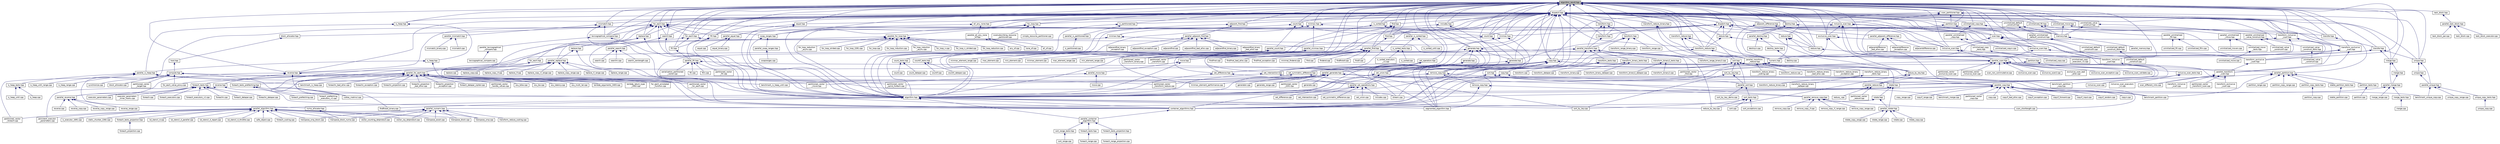 digraph "algorithm_result.hpp"
{
  edge [fontname="Helvetica",fontsize="10",labelfontname="Helvetica",labelfontsize="10"];
  node [fontname="Helvetica",fontsize="10",shape=record];
  Node175 [label="algorithm_result.hpp",height=0.2,width=0.4,color="black", fillcolor="grey75", style="filled", fontcolor="black"];
  Node175 -> Node176 [dir="back",color="midnightblue",fontsize="10",style="solid",fontname="Helvetica"];
  Node176 [label="adjacent_difference.hpp",height=0.2,width=0.4,color="black", fillcolor="white", style="filled",URL="$d1/d17/adjacent__difference_8hpp.html"];
  Node176 -> Node177 [dir="back",color="midnightblue",fontsize="10",style="solid",fontname="Helvetica"];
  Node177 [label="parallel_adjacent_difference.hpp",height=0.2,width=0.4,color="black", fillcolor="white", style="filled",URL="$d0/d0e/parallel__adjacent__difference_8hpp.html"];
  Node177 -> Node178 [dir="back",color="midnightblue",fontsize="10",style="solid",fontname="Helvetica"];
  Node178 [label="adjacentdifference.cpp",height=0.2,width=0.4,color="black", fillcolor="white", style="filled",URL="$d5/df0/adjacentdifference_8cpp.html"];
  Node177 -> Node179 [dir="back",color="midnightblue",fontsize="10",style="solid",fontname="Helvetica"];
  Node179 [label="adjacentdifference\l_bad_alloc.cpp",height=0.2,width=0.4,color="black", fillcolor="white", style="filled",URL="$d8/d95/adjacentdifference__bad__alloc_8cpp.html"];
  Node177 -> Node180 [dir="back",color="midnightblue",fontsize="10",style="solid",fontname="Helvetica"];
  Node180 [label="adjacentdifference\l_exception.cpp",height=0.2,width=0.4,color="black", fillcolor="white", style="filled",URL="$d8/d0b/adjacentdifference__exception_8cpp.html"];
  Node176 -> Node181 [dir="back",color="midnightblue",fontsize="10",style="solid",fontname="Helvetica"];
  Node181 [label="numeric.hpp",height=0.2,width=0.4,color="black", fillcolor="white", style="filled",URL="$de/dd5/numeric_8hpp.html"];
  Node181 -> Node182 [dir="back",color="midnightblue",fontsize="10",style="solid",fontname="Helvetica"];
  Node182 [label="parallel_numeric.hpp",height=0.2,width=0.4,color="black", fillcolor="white", style="filled",URL="$d9/db1/parallel__numeric_8hpp.html"];
  Node182 -> Node183 [dir="back",color="midnightblue",fontsize="10",style="solid",fontname="Helvetica"];
  Node183 [label="vector_counting_dotproduct.cpp",height=0.2,width=0.4,color="black", fillcolor="white", style="filled",URL="$df/de9/vector__counting__dotproduct_8cpp.html"];
  Node182 -> Node184 [dir="back",color="midnightblue",fontsize="10",style="solid",fontname="Helvetica"];
  Node184 [label="vector_zip_dotproduct.cpp",height=0.2,width=0.4,color="black", fillcolor="white", style="filled",URL="$dc/d18/vector__zip__dotproduct_8cpp.html"];
  Node182 -> Node185 [dir="back",color="midnightblue",fontsize="10",style="solid",fontname="Helvetica"];
  Node185 [label="transpose_await.cpp",height=0.2,width=0.4,color="black", fillcolor="white", style="filled",URL="$de/d68/transpose__await_8cpp.html"];
  Node182 -> Node186 [dir="back",color="midnightblue",fontsize="10",style="solid",fontname="Helvetica"];
  Node186 [label="transpose_block.cpp",height=0.2,width=0.4,color="black", fillcolor="white", style="filled",URL="$d0/de1/transpose__block_8cpp.html"];
  Node182 -> Node187 [dir="back",color="midnightblue",fontsize="10",style="solid",fontname="Helvetica"];
  Node187 [label="transpose_block_numa.cpp",height=0.2,width=0.4,color="black", fillcolor="white", style="filled",URL="$dd/d3b/transpose__block__numa_8cpp.html"];
  Node182 -> Node188 [dir="back",color="midnightblue",fontsize="10",style="solid",fontname="Helvetica"];
  Node188 [label="transpose_smp.cpp",height=0.2,width=0.4,color="black", fillcolor="white", style="filled",URL="$d2/d99/transpose__smp_8cpp.html"];
  Node182 -> Node189 [dir="back",color="midnightblue",fontsize="10",style="solid",fontname="Helvetica"];
  Node189 [label="transpose_smp_block.cpp",height=0.2,width=0.4,color="black", fillcolor="white", style="filled",URL="$da/d4d/transpose__smp__block_8cpp.html"];
  Node182 -> Node190 [dir="back",color="midnightblue",fontsize="10",style="solid",fontname="Helvetica"];
  Node190 [label="transform_reduce_scaling.cpp",height=0.2,width=0.4,color="black", fillcolor="white", style="filled",URL="$db/d2a/transform__reduce__scaling_8cpp.html"];
  Node175 -> Node191 [dir="back",color="midnightblue",fontsize="10",style="solid",fontname="Helvetica"];
  Node191 [label="adjacent_find.hpp",height=0.2,width=0.4,color="black", fillcolor="white", style="filled",URL="$d6/d68/adjacent__find_8hpp.html"];
  Node191 -> Node192 [dir="back",color="midnightblue",fontsize="10",style="solid",fontname="Helvetica"];
  Node192 [label="parallel_adjacent_find.hpp",height=0.2,width=0.4,color="black", fillcolor="white", style="filled",URL="$df/d90/parallel__adjacent__find_8hpp.html"];
  Node192 -> Node193 [dir="back",color="midnightblue",fontsize="10",style="solid",fontname="Helvetica"];
  Node193 [label="adjacentfind.cpp",height=0.2,width=0.4,color="black", fillcolor="white", style="filled",URL="$d2/d99/adjacentfind_8cpp.html"];
  Node192 -> Node194 [dir="back",color="midnightblue",fontsize="10",style="solid",fontname="Helvetica"];
  Node194 [label="adjacentfind_bad_alloc.cpp",height=0.2,width=0.4,color="black", fillcolor="white", style="filled",URL="$d3/d2a/adjacentfind__bad__alloc_8cpp.html"];
  Node192 -> Node195 [dir="back",color="midnightblue",fontsize="10",style="solid",fontname="Helvetica"];
  Node195 [label="adjacentfind_binary.cpp",height=0.2,width=0.4,color="black", fillcolor="white", style="filled",URL="$d3/db1/adjacentfind__binary_8cpp.html"];
  Node192 -> Node196 [dir="back",color="midnightblue",fontsize="10",style="solid",fontname="Helvetica"];
  Node196 [label="adjacentfind_binary\l_bad_alloc.cpp",height=0.2,width=0.4,color="black", fillcolor="white", style="filled",URL="$d6/d81/adjacentfind__binary__bad__alloc_8cpp.html"];
  Node192 -> Node197 [dir="back",color="midnightblue",fontsize="10",style="solid",fontname="Helvetica"];
  Node197 [label="adjacentfind_binary\l_exception.cpp",height=0.2,width=0.4,color="black", fillcolor="white", style="filled",URL="$d8/da8/adjacentfind__binary__exception_8cpp.html"];
  Node192 -> Node198 [dir="back",color="midnightblue",fontsize="10",style="solid",fontname="Helvetica"];
  Node198 [label="adjacentfind_exception.cpp",height=0.2,width=0.4,color="black", fillcolor="white", style="filled",URL="$de/d40/adjacentfind__exception_8cpp.html"];
  Node191 -> Node199 [dir="back",color="midnightblue",fontsize="10",style="solid",fontname="Helvetica"];
  Node199 [label="algorithm.hpp",height=0.2,width=0.4,color="black", fillcolor="white", style="filled",URL="$de/d55/algorithm_8hpp.html"];
  Node199 -> Node200 [dir="back",color="midnightblue",fontsize="10",style="solid",fontname="Helvetica"];
  Node200 [label="parallel_algorithm.hpp",height=0.2,width=0.4,color="black", fillcolor="white", style="filled",URL="$d9/db1/parallel__algorithm_8hpp.html"];
  Node200 -> Node201 [dir="back",color="midnightblue",fontsize="10",style="solid",fontname="Helvetica"];
  Node201 [label="1d_stencil_4.cpp",height=0.2,width=0.4,color="black", fillcolor="white", style="filled",URL="$d1/d7d/1d__stencil__4_8cpp.html"];
  Node200 -> Node202 [dir="back",color="midnightblue",fontsize="10",style="solid",fontname="Helvetica"];
  Node202 [label="1d_stencil_4_parallel.cpp",height=0.2,width=0.4,color="black", fillcolor="white", style="filled",URL="$d6/d05/1d__stencil__4__parallel_8cpp.html"];
  Node200 -> Node203 [dir="back",color="midnightblue",fontsize="10",style="solid",fontname="Helvetica"];
  Node203 [label="1d_stencil_4_repart.cpp",height=0.2,width=0.4,color="black", fillcolor="white", style="filled",URL="$d0/d6b/1d__stencil__4__repart_8cpp.html"];
  Node200 -> Node204 [dir="back",color="midnightblue",fontsize="10",style="solid",fontname="Helvetica"];
  Node204 [label="1d_stencil_4_throttle.cpp",height=0.2,width=0.4,color="black", fillcolor="white", style="filled",URL="$d6/de5/1d__stencil__4__throttle_8cpp.html"];
  Node200 -> Node205 [dir="back",color="midnightblue",fontsize="10",style="solid",fontname="Helvetica"];
  Node205 [label="safe_object.cpp",height=0.2,width=0.4,color="black", fillcolor="white", style="filled",URL="$dd/d52/safe__object_8cpp.html"];
  Node200 -> Node183 [dir="back",color="midnightblue",fontsize="10",style="solid",fontname="Helvetica"];
  Node200 -> Node184 [dir="back",color="midnightblue",fontsize="10",style="solid",fontname="Helvetica"];
  Node200 -> Node185 [dir="back",color="midnightblue",fontsize="10",style="solid",fontname="Helvetica"];
  Node200 -> Node186 [dir="back",color="midnightblue",fontsize="10",style="solid",fontname="Helvetica"];
  Node200 -> Node187 [dir="back",color="midnightblue",fontsize="10",style="solid",fontname="Helvetica"];
  Node200 -> Node188 [dir="back",color="midnightblue",fontsize="10",style="solid",fontname="Helvetica"];
  Node200 -> Node189 [dir="back",color="midnightblue",fontsize="10",style="solid",fontname="Helvetica"];
  Node200 -> Node206 [dir="back",color="midnightblue",fontsize="10",style="solid",fontname="Helvetica"];
  Node206 [label="foreach_scaling.cpp",height=0.2,width=0.4,color="black", fillcolor="white", style="filled",URL="$d4/d94/foreach__scaling_8cpp.html"];
  Node200 -> Node207 [dir="back",color="midnightblue",fontsize="10",style="solid",fontname="Helvetica"];
  Node207 [label="partitioned_vector\l_foreach.cpp",height=0.2,width=0.4,color="black", fillcolor="white", style="filled",URL="$df/d5f/partitioned__vector__foreach_8cpp.html"];
  Node200 -> Node208 [dir="back",color="midnightblue",fontsize="10",style="solid",fontname="Helvetica"];
  Node208 [label="is_executor_1691.cpp",height=0.2,width=0.4,color="black", fillcolor="white", style="filled",URL="$d2/d1e/is__executor__1691_8cpp.html"];
  Node200 -> Node209 [dir="back",color="midnightblue",fontsize="10",style="solid",fontname="Helvetica"];
  Node209 [label="static_chunker_2282.cpp",height=0.2,width=0.4,color="black", fillcolor="white", style="filled",URL="$d5/d52/static__chunker__2282_8cpp.html"];
  Node200 -> Node210 [dir="back",color="midnightblue",fontsize="10",style="solid",fontname="Helvetica"];
  Node210 [label="foreach_tests_projection.hpp",height=0.2,width=0.4,color="black", fillcolor="white", style="filled",URL="$dd/d98/algorithms_2foreach__tests__projection_8hpp.html"];
  Node210 -> Node211 [dir="back",color="midnightblue",fontsize="10",style="solid",fontname="Helvetica"];
  Node211 [label="foreach_projection.cpp",height=0.2,width=0.4,color="black", fillcolor="white", style="filled",URL="$d3/d3e/foreach__projection_8cpp.html"];
  Node200 -> Node212 [dir="back",color="midnightblue",fontsize="10",style="solid",fontname="Helvetica"];
  Node212 [label="persistent_executor\l_parameters.cpp",height=0.2,width=0.4,color="black", fillcolor="white", style="filled",URL="$db/d9b/persistent__executor__parameters_8cpp.html"];
  Node199 -> Node213 [dir="back",color="midnightblue",fontsize="10",style="solid",fontname="Helvetica"];
  Node213 [label="parallel_container\l_algorithm.hpp",height=0.2,width=0.4,color="black", fillcolor="white", style="filled",URL="$d4/d28/parallel__container__algorithm_8hpp.html"];
  Node213 -> Node214 [dir="back",color="midnightblue",fontsize="10",style="solid",fontname="Helvetica"];
  Node214 [label="foreach_tests.hpp",height=0.2,width=0.4,color="black", fillcolor="white", style="filled",URL="$d1/da3/container__algorithms_2foreach__tests_8hpp.html"];
  Node214 -> Node215 [dir="back",color="midnightblue",fontsize="10",style="solid",fontname="Helvetica"];
  Node215 [label="foreach_range.cpp",height=0.2,width=0.4,color="black", fillcolor="white", style="filled",URL="$d1/d8e/foreach__range_8cpp.html"];
  Node213 -> Node216 [dir="back",color="midnightblue",fontsize="10",style="solid",fontname="Helvetica"];
  Node216 [label="foreach_tests_projection.hpp",height=0.2,width=0.4,color="black", fillcolor="white", style="filled",URL="$d4/d89/container__algorithms_2foreach__tests__projection_8hpp.html"];
  Node216 -> Node217 [dir="back",color="midnightblue",fontsize="10",style="solid",fontname="Helvetica"];
  Node217 [label="foreach_range_projection.cpp",height=0.2,width=0.4,color="black", fillcolor="white", style="filled",URL="$d6/d56/foreach__range__projection_8cpp.html"];
  Node213 -> Node218 [dir="back",color="midnightblue",fontsize="10",style="solid",fontname="Helvetica"];
  Node218 [label="sort_range_tests.hpp",height=0.2,width=0.4,color="black", fillcolor="white", style="filled",URL="$df/d52/sort__range__tests_8hpp.html"];
  Node218 -> Node219 [dir="back",color="midnightblue",fontsize="10",style="solid",fontname="Helvetica"];
  Node219 [label="sort_range.cpp",height=0.2,width=0.4,color="black", fillcolor="white", style="filled",URL="$dd/d6a/sort__range_8cpp.html"];
  Node199 -> Node220 [dir="back",color="midnightblue",fontsize="10",style="solid",fontname="Helvetica"];
  Node220 [label="container_algorithms.hpp",height=0.2,width=0.4,color="black", fillcolor="white", style="filled",URL="$de/da1/container__algorithms_8hpp.html"];
  Node220 -> Node213 [dir="back",color="midnightblue",fontsize="10",style="solid",fontname="Helvetica"];
  Node199 -> Node221 [dir="back",color="midnightblue",fontsize="10",style="solid",fontname="Helvetica"];
  Node221 [label="segmented_algorithm.hpp",height=0.2,width=0.4,color="black", fillcolor="white", style="filled",URL="$d2/d57/segmented__algorithm_8hpp.html"];
  Node199 -> Node222 [dir="back",color="midnightblue",fontsize="10",style="solid",fontname="Helvetica"];
  Node222 [label="findfirstof_binary.cpp",height=0.2,width=0.4,color="black", fillcolor="white", style="filled",URL="$db/da2/findfirstof__binary_8cpp.html"];
  Node199 -> Node223 [dir="back",color="midnightblue",fontsize="10",style="solid",fontname="Helvetica"];
  Node223 [label="reduce_by_key.cpp",height=0.2,width=0.4,color="black", fillcolor="white", style="filled",URL="$dd/dde/reduce__by__key_8cpp.html"];
  Node199 -> Node224 [dir="back",color="midnightblue",fontsize="10",style="solid",fontname="Helvetica"];
  Node224 [label="sort_by_key.cpp",height=0.2,width=0.4,color="black", fillcolor="white", style="filled",URL="$df/daa/sort__by__key_8cpp.html"];
  Node175 -> Node225 [dir="back",color="midnightblue",fontsize="10",style="solid",fontname="Helvetica"];
  Node225 [label="all_any_none.hpp",height=0.2,width=0.4,color="black", fillcolor="white", style="filled",URL="$d8/ddd/all__any__none_8hpp.html"];
  Node225 -> Node226 [dir="back",color="midnightblue",fontsize="10",style="solid",fontname="Helvetica"];
  Node226 [label="parallel_all_any_none\l_of.hpp",height=0.2,width=0.4,color="black", fillcolor="white", style="filled",URL="$df/ddf/parallel__all__any__none__of_8hpp.html"];
  Node226 -> Node227 [dir="back",color="midnightblue",fontsize="10",style="solid",fontname="Helvetica"];
  Node227 [label="all_of.cpp",height=0.2,width=0.4,color="black", fillcolor="white", style="filled",URL="$db/d88/all__of_8cpp.html"];
  Node226 -> Node228 [dir="back",color="midnightblue",fontsize="10",style="solid",fontname="Helvetica"];
  Node228 [label="any_of.cpp",height=0.2,width=0.4,color="black", fillcolor="white", style="filled",URL="$d8/d5d/any__of_8cpp.html"];
  Node226 -> Node229 [dir="back",color="midnightblue",fontsize="10",style="solid",fontname="Helvetica"];
  Node229 [label="none_of.cpp",height=0.2,width=0.4,color="black", fillcolor="white", style="filled",URL="$de/d32/none__of_8cpp.html"];
  Node225 -> Node199 [dir="back",color="midnightblue",fontsize="10",style="solid",fontname="Helvetica"];
  Node175 -> Node230 [dir="back",color="midnightblue",fontsize="10",style="solid",fontname="Helvetica"];
  Node230 [label="copy.hpp",height=0.2,width=0.4,color="black", fillcolor="white", style="filled",URL="$d3/d90/algorithms_2copy_8hpp.html"];
  Node230 -> Node231 [dir="back",color="midnightblue",fontsize="10",style="solid",fontname="Helvetica"];
  Node231 [label="parallel_copy.hpp",height=0.2,width=0.4,color="black", fillcolor="white", style="filled",URL="$d8/d06/parallel__copy_8hpp.html"];
  Node231 -> Node232 [dir="back",color="midnightblue",fontsize="10",style="solid",fontname="Helvetica"];
  Node232 [label="cublas_matmul.cpp",height=0.2,width=0.4,color="black", fillcolor="white", style="filled",URL="$dd/d84/cublas__matmul_8cpp.html"];
  Node231 -> Node233 [dir="back",color="midnightblue",fontsize="10",style="solid",fontname="Helvetica"];
  Node233 [label="stream.cpp",height=0.2,width=0.4,color="black", fillcolor="white", style="filled",URL="$da/d5f/stream_8cpp.html"];
  Node231 -> Node234 [dir="back",color="midnightblue",fontsize="10",style="solid",fontname="Helvetica"];
  Node234 [label="benchmark_partition.cpp",height=0.2,width=0.4,color="black", fillcolor="white", style="filled",URL="$d9/d88/benchmark__partition_8cpp.html"];
  Node231 -> Node235 [dir="back",color="midnightblue",fontsize="10",style="solid",fontname="Helvetica"];
  Node235 [label="scan_shortlength.cpp",height=0.2,width=0.4,color="black", fillcolor="white", style="filled",URL="$de/d75/scan__shortlength_8cpp.html"];
  Node231 -> Node236 [dir="back",color="midnightblue",fontsize="10",style="solid",fontname="Helvetica"];
  Node236 [label="copy.cpp",height=0.2,width=0.4,color="black", fillcolor="white", style="filled",URL="$d9/d54/copy_8cpp.html"];
  Node231 -> Node237 [dir="back",color="midnightblue",fontsize="10",style="solid",fontname="Helvetica"];
  Node237 [label="copyif_bad_alloc.cpp",height=0.2,width=0.4,color="black", fillcolor="white", style="filled",URL="$d0/ddd/copyif__bad__alloc_8cpp.html"];
  Node231 -> Node238 [dir="back",color="midnightblue",fontsize="10",style="solid",fontname="Helvetica"];
  Node238 [label="copyif_exception.cpp",height=0.2,width=0.4,color="black", fillcolor="white", style="filled",URL="$dc/d81/copyif__exception_8cpp.html"];
  Node231 -> Node239 [dir="back",color="midnightblue",fontsize="10",style="solid",fontname="Helvetica"];
  Node239 [label="copyif_forward.cpp",height=0.2,width=0.4,color="black", fillcolor="white", style="filled",URL="$d3/d04/copyif__forward_8cpp.html"];
  Node231 -> Node240 [dir="back",color="midnightblue",fontsize="10",style="solid",fontname="Helvetica"];
  Node240 [label="copyif_input.cpp",height=0.2,width=0.4,color="black", fillcolor="white", style="filled",URL="$d5/d41/copyif__input_8cpp.html"];
  Node231 -> Node241 [dir="back",color="midnightblue",fontsize="10",style="solid",fontname="Helvetica"];
  Node241 [label="copyif_random.cpp",height=0.2,width=0.4,color="black", fillcolor="white", style="filled",URL="$dc/d22/copyif__random_8cpp.html"];
  Node231 -> Node242 [dir="back",color="midnightblue",fontsize="10",style="solid",fontname="Helvetica"];
  Node242 [label="copyn.cpp",height=0.2,width=0.4,color="black", fillcolor="white", style="filled",URL="$d3/d44/copyn_8cpp.html"];
  Node231 -> Node243 [dir="back",color="midnightblue",fontsize="10",style="solid",fontname="Helvetica"];
  Node243 [label="copy_range.cpp",height=0.2,width=0.4,color="black", fillcolor="white", style="filled",URL="$d8/d92/copy__range_8cpp.html"];
  Node231 -> Node244 [dir="back",color="midnightblue",fontsize="10",style="solid",fontname="Helvetica"];
  Node244 [label="copyif_range.cpp",height=0.2,width=0.4,color="black", fillcolor="white", style="filled",URL="$dc/dff/copyif__range_8cpp.html"];
  Node231 -> Node245 [dir="back",color="midnightblue",fontsize="10",style="solid",fontname="Helvetica"];
  Node245 [label="partitioned_vector\l_copy.cpp",height=0.2,width=0.4,color="black", fillcolor="white", style="filled",URL="$d9/d91/partitioned__vector__copy_8cpp.html"];
  Node230 -> Node199 [dir="back",color="midnightblue",fontsize="10",style="solid",fontname="Helvetica"];
  Node230 -> Node246 [dir="back",color="midnightblue",fontsize="10",style="solid",fontname="Helvetica"];
  Node246 [label="reduce_by_key.hpp",height=0.2,width=0.4,color="black", fillcolor="white", style="filled",URL="$d9/d4a/reduce__by__key_8hpp.html"];
  Node246 -> Node247 [dir="back",color="midnightblue",fontsize="10",style="solid",fontname="Helvetica"];
  Node247 [label="parallel_reduce.hpp",height=0.2,width=0.4,color="black", fillcolor="white", style="filled",URL="$d4/d04/parallel__reduce_8hpp.html"];
  Node247 -> Node248 [dir="back",color="midnightblue",fontsize="10",style="solid",fontname="Helvetica"];
  Node248 [label="reduce_.cpp",height=0.2,width=0.4,color="black", fillcolor="white", style="filled",URL="$d5/d03/reduce___8cpp.html"];
  Node247 -> Node249 [dir="back",color="midnightblue",fontsize="10",style="solid",fontname="Helvetica"];
  Node249 [label="partitioned_vector\l_reduce.cpp",height=0.2,width=0.4,color="black", fillcolor="white", style="filled",URL="$d0/d35/partitioned__vector__reduce_8cpp.html"];
  Node246 -> Node223 [dir="back",color="midnightblue",fontsize="10",style="solid",fontname="Helvetica"];
  Node230 -> Node250 [dir="back",color="midnightblue",fontsize="10",style="solid",fontname="Helvetica"];
  Node250 [label="remove_copy.hpp",height=0.2,width=0.4,color="black", fillcolor="white", style="filled",URL="$d6/db8/algorithms_2remove__copy_8hpp.html"];
  Node250 -> Node251 [dir="back",color="midnightblue",fontsize="10",style="solid",fontname="Helvetica"];
  Node251 [label="parallel_remove_copy.hpp",height=0.2,width=0.4,color="black", fillcolor="white", style="filled",URL="$d3/d53/parallel__remove__copy_8hpp.html"];
  Node251 -> Node235 [dir="back",color="midnightblue",fontsize="10",style="solid",fontname="Helvetica"];
  Node251 -> Node252 [dir="back",color="midnightblue",fontsize="10",style="solid",fontname="Helvetica"];
  Node252 [label="remove_copy.cpp",height=0.2,width=0.4,color="black", fillcolor="white", style="filled",URL="$de/db8/remove__copy_8cpp.html"];
  Node251 -> Node253 [dir="back",color="midnightblue",fontsize="10",style="solid",fontname="Helvetica"];
  Node253 [label="remove_copy_if.cpp",height=0.2,width=0.4,color="black", fillcolor="white", style="filled",URL="$d1/d0f/remove__copy__if_8cpp.html"];
  Node251 -> Node254 [dir="back",color="midnightblue",fontsize="10",style="solid",fontname="Helvetica"];
  Node254 [label="remove_copy_if_range.cpp",height=0.2,width=0.4,color="black", fillcolor="white", style="filled",URL="$df/d42/remove__copy__if__range_8cpp.html"];
  Node251 -> Node255 [dir="back",color="midnightblue",fontsize="10",style="solid",fontname="Helvetica"];
  Node255 [label="remove_copy_range.cpp",height=0.2,width=0.4,color="black", fillcolor="white", style="filled",URL="$dd/d90/remove__copy__range_8cpp.html"];
  Node250 -> Node199 [dir="back",color="midnightblue",fontsize="10",style="solid",fontname="Helvetica"];
  Node250 -> Node256 [dir="back",color="midnightblue",fontsize="10",style="solid",fontname="Helvetica"];
  Node256 [label="remove_copy.hpp",height=0.2,width=0.4,color="black", fillcolor="white", style="filled",URL="$d5/d0b/container__algorithms_2remove__copy_8hpp.html"];
  Node256 -> Node251 [dir="back",color="midnightblue",fontsize="10",style="solid",fontname="Helvetica"];
  Node256 -> Node220 [dir="back",color="midnightblue",fontsize="10",style="solid",fontname="Helvetica"];
  Node230 -> Node257 [dir="back",color="midnightblue",fontsize="10",style="solid",fontname="Helvetica"];
  Node257 [label="reverse.hpp",height=0.2,width=0.4,color="black", fillcolor="white", style="filled",URL="$d2/df8/algorithms_2reverse_8hpp.html"];
  Node257 -> Node258 [dir="back",color="midnightblue",fontsize="10",style="solid",fontname="Helvetica"];
  Node258 [label="parallel_reverse.hpp",height=0.2,width=0.4,color="black", fillcolor="white", style="filled",URL="$d0/d25/parallel__reverse_8hpp.html"];
  Node258 -> Node259 [dir="back",color="midnightblue",fontsize="10",style="solid",fontname="Helvetica"];
  Node259 [label="reverse.cpp",height=0.2,width=0.4,color="black", fillcolor="white", style="filled",URL="$d8/dc4/reverse_8cpp.html"];
  Node258 -> Node260 [dir="back",color="midnightblue",fontsize="10",style="solid",fontname="Helvetica"];
  Node260 [label="reverse_copy.cpp",height=0.2,width=0.4,color="black", fillcolor="white", style="filled",URL="$dd/d14/reverse__copy_8cpp.html"];
  Node258 -> Node261 [dir="back",color="midnightblue",fontsize="10",style="solid",fontname="Helvetica"];
  Node261 [label="reverse_copy_range.cpp",height=0.2,width=0.4,color="black", fillcolor="white", style="filled",URL="$dc/d43/reverse__copy__range_8cpp.html"];
  Node258 -> Node262 [dir="back",color="midnightblue",fontsize="10",style="solid",fontname="Helvetica"];
  Node262 [label="reverse_range.cpp",height=0.2,width=0.4,color="black", fillcolor="white", style="filled",URL="$df/de9/reverse__range_8cpp.html"];
  Node257 -> Node199 [dir="back",color="midnightblue",fontsize="10",style="solid",fontname="Helvetica"];
  Node257 -> Node263 [dir="back",color="midnightblue",fontsize="10",style="solid",fontname="Helvetica"];
  Node263 [label="rotate.hpp",height=0.2,width=0.4,color="black", fillcolor="white", style="filled",URL="$da/df0/algorithms_2rotate_8hpp.html"];
  Node263 -> Node264 [dir="back",color="midnightblue",fontsize="10",style="solid",fontname="Helvetica"];
  Node264 [label="parallel_rotate.hpp",height=0.2,width=0.4,color="black", fillcolor="white", style="filled",URL="$db/dcd/parallel__rotate_8hpp.html"];
  Node264 -> Node265 [dir="back",color="midnightblue",fontsize="10",style="solid",fontname="Helvetica"];
  Node265 [label="rotate.cpp",height=0.2,width=0.4,color="black", fillcolor="white", style="filled",URL="$d7/d5d/rotate_8cpp.html"];
  Node264 -> Node266 [dir="back",color="midnightblue",fontsize="10",style="solid",fontname="Helvetica"];
  Node266 [label="rotate_copy.cpp",height=0.2,width=0.4,color="black", fillcolor="white", style="filled",URL="$da/d77/rotate__copy_8cpp.html"];
  Node264 -> Node267 [dir="back",color="midnightblue",fontsize="10",style="solid",fontname="Helvetica"];
  Node267 [label="rotate_copy_range.cpp",height=0.2,width=0.4,color="black", fillcolor="white", style="filled",URL="$df/d8b/rotate__copy__range_8cpp.html"];
  Node264 -> Node268 [dir="back",color="midnightblue",fontsize="10",style="solid",fontname="Helvetica"];
  Node268 [label="rotate_range.cpp",height=0.2,width=0.4,color="black", fillcolor="white", style="filled",URL="$d5/d40/rotate__range_8cpp.html"];
  Node263 -> Node199 [dir="back",color="midnightblue",fontsize="10",style="solid",fontname="Helvetica"];
  Node263 -> Node269 [dir="back",color="midnightblue",fontsize="10",style="solid",fontname="Helvetica"];
  Node269 [label="rotate.hpp",height=0.2,width=0.4,color="black", fillcolor="white", style="filled",URL="$da/d1b/container__algorithms_2rotate_8hpp.html"];
  Node269 -> Node264 [dir="back",color="midnightblue",fontsize="10",style="solid",fontname="Helvetica"];
  Node269 -> Node220 [dir="back",color="midnightblue",fontsize="10",style="solid",fontname="Helvetica"];
  Node257 -> Node270 [dir="back",color="midnightblue",fontsize="10",style="solid",fontname="Helvetica"];
  Node270 [label="reverse.hpp",height=0.2,width=0.4,color="black", fillcolor="white", style="filled",URL="$db/dd1/container__algorithms_2reverse_8hpp.html"];
  Node270 -> Node258 [dir="back",color="midnightblue",fontsize="10",style="solid",fontname="Helvetica"];
  Node270 -> Node220 [dir="back",color="midnightblue",fontsize="10",style="solid",fontname="Helvetica"];
  Node230 -> Node263 [dir="back",color="midnightblue",fontsize="10",style="solid",fontname="Helvetica"];
  Node230 -> Node271 [dir="back",color="midnightblue",fontsize="10",style="solid",fontname="Helvetica"];
  Node271 [label="set_difference.hpp",height=0.2,width=0.4,color="black", fillcolor="white", style="filled",URL="$d9/d20/set__difference_8hpp.html"];
  Node271 -> Node272 [dir="back",color="midnightblue",fontsize="10",style="solid",fontname="Helvetica"];
  Node272 [label="parallel_set_operations.hpp",height=0.2,width=0.4,color="black", fillcolor="white", style="filled",URL="$d6/d3c/parallel__set__operations_8hpp.html"];
  Node272 -> Node273 [dir="back",color="midnightblue",fontsize="10",style="solid",fontname="Helvetica"];
  Node273 [label="includes.cpp",height=0.2,width=0.4,color="black", fillcolor="white", style="filled",URL="$dc/d10/includes_8cpp.html"];
  Node272 -> Node274 [dir="back",color="midnightblue",fontsize="10",style="solid",fontname="Helvetica"];
  Node274 [label="set_difference.cpp",height=0.2,width=0.4,color="black", fillcolor="white", style="filled",URL="$d5/d98/set__difference_8cpp.html"];
  Node272 -> Node275 [dir="back",color="midnightblue",fontsize="10",style="solid",fontname="Helvetica"];
  Node275 [label="set_intersection.cpp",height=0.2,width=0.4,color="black", fillcolor="white", style="filled",URL="$dd/d83/set__intersection_8cpp.html"];
  Node272 -> Node276 [dir="back",color="midnightblue",fontsize="10",style="solid",fontname="Helvetica"];
  Node276 [label="set_symmetric_difference.cpp",height=0.2,width=0.4,color="black", fillcolor="white", style="filled",URL="$d4/d0c/set__symmetric__difference_8cpp.html"];
  Node272 -> Node277 [dir="back",color="midnightblue",fontsize="10",style="solid",fontname="Helvetica"];
  Node277 [label="set_union.cpp",height=0.2,width=0.4,color="black", fillcolor="white", style="filled",URL="$d7/d76/set__union_8cpp.html"];
  Node271 -> Node199 [dir="back",color="midnightblue",fontsize="10",style="solid",fontname="Helvetica"];
  Node230 -> Node278 [dir="back",color="midnightblue",fontsize="10",style="solid",fontname="Helvetica"];
  Node278 [label="set_intersection.hpp",height=0.2,width=0.4,color="black", fillcolor="white", style="filled",URL="$d1/dd5/set__intersection_8hpp.html"];
  Node278 -> Node272 [dir="back",color="midnightblue",fontsize="10",style="solid",fontname="Helvetica"];
  Node278 -> Node199 [dir="back",color="midnightblue",fontsize="10",style="solid",fontname="Helvetica"];
  Node230 -> Node279 [dir="back",color="midnightblue",fontsize="10",style="solid",fontname="Helvetica"];
  Node279 [label="set_symmetric_difference.hpp",height=0.2,width=0.4,color="black", fillcolor="white", style="filled",URL="$de/da4/set__symmetric__difference_8hpp.html"];
  Node279 -> Node272 [dir="back",color="midnightblue",fontsize="10",style="solid",fontname="Helvetica"];
  Node279 -> Node199 [dir="back",color="midnightblue",fontsize="10",style="solid",fontname="Helvetica"];
  Node230 -> Node280 [dir="back",color="midnightblue",fontsize="10",style="solid",fontname="Helvetica"];
  Node280 [label="set_union.hpp",height=0.2,width=0.4,color="black", fillcolor="white", style="filled",URL="$d9/d1a/set__union_8hpp.html"];
  Node280 -> Node272 [dir="back",color="midnightblue",fontsize="10",style="solid",fontname="Helvetica"];
  Node280 -> Node199 [dir="back",color="midnightblue",fontsize="10",style="solid",fontname="Helvetica"];
  Node230 -> Node281 [dir="back",color="midnightblue",fontsize="10",style="solid",fontname="Helvetica"];
  Node281 [label="copy.hpp",height=0.2,width=0.4,color="black", fillcolor="white", style="filled",URL="$dc/de5/container__algorithms_2copy_8hpp.html"];
  Node281 -> Node231 [dir="back",color="midnightblue",fontsize="10",style="solid",fontname="Helvetica"];
  Node281 -> Node220 [dir="back",color="midnightblue",fontsize="10",style="solid",fontname="Helvetica"];
  Node175 -> Node282 [dir="back",color="midnightblue",fontsize="10",style="solid",fontname="Helvetica"];
  Node282 [label="count.hpp",height=0.2,width=0.4,color="black", fillcolor="white", style="filled",URL="$d7/d8f/algorithms_2count_8hpp.html"];
  Node282 -> Node283 [dir="back",color="midnightblue",fontsize="10",style="solid",fontname="Helvetica"];
  Node283 [label="parallel_count.hpp",height=0.2,width=0.4,color="black", fillcolor="white", style="filled",URL="$de/d0a/parallel__count_8hpp.html"];
  Node283 -> Node284 [dir="back",color="midnightblue",fontsize="10",style="solid",fontname="Helvetica"];
  Node284 [label="count_tests.hpp",height=0.2,width=0.4,color="black", fillcolor="white", style="filled",URL="$de/d3a/count__tests_8hpp.html"];
  Node284 -> Node285 [dir="back",color="midnightblue",fontsize="10",style="solid",fontname="Helvetica"];
  Node285 [label="count.cpp",height=0.2,width=0.4,color="black", fillcolor="white", style="filled",URL="$d3/d01/count_8cpp.html"];
  Node284 -> Node286 [dir="back",color="midnightblue",fontsize="10",style="solid",fontname="Helvetica"];
  Node286 [label="count_datapar.cpp",height=0.2,width=0.4,color="black", fillcolor="white", style="filled",URL="$d6/d38/count__datapar_8cpp.html"];
  Node283 -> Node287 [dir="back",color="midnightblue",fontsize="10",style="solid",fontname="Helvetica"];
  Node287 [label="countif_tests.hpp",height=0.2,width=0.4,color="black", fillcolor="white", style="filled",URL="$d4/da4/countif__tests_8hpp.html"];
  Node287 -> Node288 [dir="back",color="midnightblue",fontsize="10",style="solid",fontname="Helvetica"];
  Node288 [label="countif.cpp",height=0.2,width=0.4,color="black", fillcolor="white", style="filled",URL="$d9/df1/countif_8cpp.html"];
  Node287 -> Node289 [dir="back",color="midnightblue",fontsize="10",style="solid",fontname="Helvetica"];
  Node289 [label="countif_datapar.cpp",height=0.2,width=0.4,color="black", fillcolor="white", style="filled",URL="$dc/d0b/countif__datapar_8cpp.html"];
  Node283 -> Node290 [dir="back",color="midnightblue",fontsize="10",style="solid",fontname="Helvetica"];
  Node290 [label="partitioned_vector\l_for_each.cpp",height=0.2,width=0.4,color="black", fillcolor="white", style="filled",URL="$de/dc8/partitioned__vector__for__each_8cpp.html"];
  Node283 -> Node291 [dir="back",color="midnightblue",fontsize="10",style="solid",fontname="Helvetica"];
  Node291 [label="partitioned_vector\l_transform.cpp",height=0.2,width=0.4,color="black", fillcolor="white", style="filled",URL="$d5/dda/partitioned__vector__transform_8cpp.html"];
  Node283 -> Node292 [dir="back",color="midnightblue",fontsize="10",style="solid",fontname="Helvetica"];
  Node292 [label="partitioned_vector\l_transform_binary.cpp",height=0.2,width=0.4,color="black", fillcolor="white", style="filled",URL="$d8/d95/partitioned__vector__transform__binary_8cpp.html"];
  Node282 -> Node199 [dir="back",color="midnightblue",fontsize="10",style="solid",fontname="Helvetica"];
  Node282 -> Node293 [dir="back",color="midnightblue",fontsize="10",style="solid",fontname="Helvetica"];
  Node293 [label="count.hpp",height=0.2,width=0.4,color="black", fillcolor="white", style="filled",URL="$d9/dd7/segmented__algorithms_2count_8hpp.html"];
  Node293 -> Node283 [dir="back",color="midnightblue",fontsize="10",style="solid",fontname="Helvetica"];
  Node293 -> Node221 [dir="back",color="midnightblue",fontsize="10",style="solid",fontname="Helvetica"];
  Node175 -> Node294 [dir="back",color="midnightblue",fontsize="10",style="solid",fontname="Helvetica"];
  Node294 [label="destroy.hpp",height=0.2,width=0.4,color="black", fillcolor="white", style="filled",URL="$df/dd5/destroy_8hpp.html"];
  Node294 -> Node295 [dir="back",color="midnightblue",fontsize="10",style="solid",fontname="Helvetica"];
  Node295 [label="parallel_destroy.hpp",height=0.2,width=0.4,color="black", fillcolor="white", style="filled",URL="$d9/d93/parallel__destroy_8hpp.html"];
  Node295 -> Node296 [dir="back",color="midnightblue",fontsize="10",style="solid",fontname="Helvetica"];
  Node296 [label="destroy_tests.hpp",height=0.2,width=0.4,color="black", fillcolor="white", style="filled",URL="$db/d13/destroy__tests_8hpp.html"];
  Node296 -> Node297 [dir="back",color="midnightblue",fontsize="10",style="solid",fontname="Helvetica"];
  Node297 [label="destroy.cpp",height=0.2,width=0.4,color="black", fillcolor="white", style="filled",URL="$dd/d93/destroy_8cpp.html"];
  Node295 -> Node298 [dir="back",color="midnightblue",fontsize="10",style="solid",fontname="Helvetica"];
  Node298 [label="destroyn.cpp",height=0.2,width=0.4,color="black", fillcolor="white", style="filled",URL="$de/dbc/destroyn_8cpp.html"];
  Node294 -> Node299 [dir="back",color="midnightblue",fontsize="10",style="solid",fontname="Helvetica"];
  Node299 [label="memory.hpp",height=0.2,width=0.4,color="black", fillcolor="white", style="filled",URL="$d6/d13/parallel_2memory_8hpp.html"];
  Node299 -> Node300 [dir="back",color="midnightblue",fontsize="10",style="solid",fontname="Helvetica"];
  Node300 [label="parallel_memory.hpp",height=0.2,width=0.4,color="black", fillcolor="white", style="filled",URL="$db/dd1/parallel__memory_8hpp.html"];
  Node175 -> Node301 [dir="back",color="midnightblue",fontsize="10",style="solid",fontname="Helvetica"];
  Node301 [label="dispatch.hpp",height=0.2,width=0.4,color="black", fillcolor="white", style="filled",URL="$dd/dd9/algorithms_2detail_2dispatch_8hpp.html"];
  Node301 -> Node176 [dir="back",color="midnightblue",fontsize="10",style="solid",fontname="Helvetica"];
  Node301 -> Node191 [dir="back",color="midnightblue",fontsize="10",style="solid",fontname="Helvetica"];
  Node301 -> Node225 [dir="back",color="midnightblue",fontsize="10",style="solid",fontname="Helvetica"];
  Node301 -> Node230 [dir="back",color="midnightblue",fontsize="10",style="solid",fontname="Helvetica"];
  Node301 -> Node282 [dir="back",color="midnightblue",fontsize="10",style="solid",fontname="Helvetica"];
  Node301 -> Node294 [dir="back",color="midnightblue",fontsize="10",style="solid",fontname="Helvetica"];
  Node301 -> Node302 [dir="back",color="midnightblue",fontsize="10",style="solid",fontname="Helvetica"];
  Node302 [label="equal.hpp",height=0.2,width=0.4,color="black", fillcolor="white", style="filled",URL="$dc/d0a/equal_8hpp.html"];
  Node302 -> Node303 [dir="back",color="midnightblue",fontsize="10",style="solid",fontname="Helvetica"];
  Node303 [label="parallel_equal.hpp",height=0.2,width=0.4,color="black", fillcolor="white", style="filled",URL="$d2/d35/parallel__equal_8hpp.html"];
  Node303 -> Node304 [dir="back",color="midnightblue",fontsize="10",style="solid",fontname="Helvetica"];
  Node304 [label="equal.cpp",height=0.2,width=0.4,color="black", fillcolor="white", style="filled",URL="$df/d99/equal_8cpp.html"];
  Node303 -> Node305 [dir="back",color="midnightblue",fontsize="10",style="solid",fontname="Helvetica"];
  Node305 [label="equal_binary.cpp",height=0.2,width=0.4,color="black", fillcolor="white", style="filled",URL="$d2/ddd/equal__binary_8cpp.html"];
  Node302 -> Node199 [dir="back",color="midnightblue",fontsize="10",style="solid",fontname="Helvetica"];
  Node301 -> Node306 [dir="back",color="midnightblue",fontsize="10",style="solid",fontname="Helvetica"];
  Node306 [label="exclusive_scan.hpp",height=0.2,width=0.4,color="black", fillcolor="white", style="filled",URL="$d8/d31/algorithms_2exclusive__scan_8hpp.html"];
  Node306 -> Node307 [dir="back",color="midnightblue",fontsize="10",style="solid",fontname="Helvetica"];
  Node307 [label="parallel_scan.hpp",height=0.2,width=0.4,color="black", fillcolor="white", style="filled",URL="$d6/d0a/parallel__scan_8hpp.html"];
  Node307 -> Node308 [dir="back",color="midnightblue",fontsize="10",style="solid",fontname="Helvetica"];
  Node308 [label="scan_different_inits.cpp",height=0.2,width=0.4,color="black", fillcolor="white", style="filled",URL="$d6/d4b/scan__different__inits_8cpp.html"];
  Node307 -> Node309 [dir="back",color="midnightblue",fontsize="10",style="solid",fontname="Helvetica"];
  Node309 [label="scan_non_commutative.cpp",height=0.2,width=0.4,color="black", fillcolor="white", style="filled",URL="$d8/de4/scan__non__commutative_8cpp.html"];
  Node307 -> Node310 [dir="back",color="midnightblue",fontsize="10",style="solid",fontname="Helvetica"];
  Node310 [label="exclusive_scan.cpp",height=0.2,width=0.4,color="black", fillcolor="white", style="filled",URL="$dc/dd7/exclusive__scan_8cpp.html"];
  Node307 -> Node311 [dir="back",color="midnightblue",fontsize="10",style="solid",fontname="Helvetica"];
  Node311 [label="exclusive_scan2.cpp",height=0.2,width=0.4,color="black", fillcolor="white", style="filled",URL="$dc/dc7/exclusive__scan2_8cpp.html"];
  Node307 -> Node312 [dir="back",color="midnightblue",fontsize="10",style="solid",fontname="Helvetica"];
  Node312 [label="exclusive_scan_bad\l_alloc.cpp",height=0.2,width=0.4,color="black", fillcolor="white", style="filled",URL="$d5/ded/exclusive__scan__bad__alloc_8cpp.html"];
  Node307 -> Node313 [dir="back",color="midnightblue",fontsize="10",style="solid",fontname="Helvetica"];
  Node313 [label="exclusive_scan_exception.cpp",height=0.2,width=0.4,color="black", fillcolor="white", style="filled",URL="$d1/d9b/exclusive__scan__exception_8cpp.html"];
  Node307 -> Node314 [dir="back",color="midnightblue",fontsize="10",style="solid",fontname="Helvetica"];
  Node314 [label="exclusive_scan_validate.cpp",height=0.2,width=0.4,color="black", fillcolor="white", style="filled",URL="$df/d8d/exclusive__scan__validate_8cpp.html"];
  Node307 -> Node315 [dir="back",color="midnightblue",fontsize="10",style="solid",fontname="Helvetica"];
  Node315 [label="inclusive_scan_tests.hpp",height=0.2,width=0.4,color="black", fillcolor="white", style="filled",URL="$d1/d1e/inclusive__scan__tests_8hpp.html"];
  Node315 -> Node316 [dir="back",color="midnightblue",fontsize="10",style="solid",fontname="Helvetica"];
  Node316 [label="inclusive_scan.cpp",height=0.2,width=0.4,color="black", fillcolor="white", style="filled",URL="$d4/d31/inclusive__scan_8cpp.html"];
  Node315 -> Node317 [dir="back",color="midnightblue",fontsize="10",style="solid",fontname="Helvetica"];
  Node317 [label="inclusive_scan_executors\l_v1.cpp",height=0.2,width=0.4,color="black", fillcolor="white", style="filled",URL="$da/dda/inclusive__scan__executors__v1_8cpp.html"];
  Node307 -> Node318 [dir="back",color="midnightblue",fontsize="10",style="solid",fontname="Helvetica"];
  Node318 [label="partitioned_vector\l_exclusive_scan.cpp",height=0.2,width=0.4,color="black", fillcolor="white", style="filled",URL="$d2/dda/partitioned__vector__exclusive__scan_8cpp.html"];
  Node307 -> Node319 [dir="back",color="midnightblue",fontsize="10",style="solid",fontname="Helvetica"];
  Node319 [label="partitioned_vector\l_find.cpp",height=0.2,width=0.4,color="black", fillcolor="white", style="filled",URL="$d7/d04/partitioned__vector__find_8cpp.html"];
  Node307 -> Node320 [dir="back",color="midnightblue",fontsize="10",style="solid",fontname="Helvetica"];
  Node320 [label="partitioned_vector\l_inclusive_scan.cpp",height=0.2,width=0.4,color="black", fillcolor="white", style="filled",URL="$d0/dd9/partitioned__vector__inclusive__scan_8cpp.html"];
  Node306 -> Node181 [dir="back",color="midnightblue",fontsize="10",style="solid",fontname="Helvetica"];
  Node306 -> Node321 [dir="back",color="midnightblue",fontsize="10",style="solid",fontname="Helvetica"];
  Node321 [label="exclusive_scan.hpp",height=0.2,width=0.4,color="black", fillcolor="white", style="filled",URL="$d0/d53/segmented__algorithms_2exclusive__scan_8hpp.html"];
  Node321 -> Node307 [dir="back",color="midnightblue",fontsize="10",style="solid",fontname="Helvetica"];
  Node321 -> Node322 [dir="back",color="midnightblue",fontsize="10",style="solid",fontname="Helvetica"];
  Node322 [label="transform_exclusive\l_scan.hpp",height=0.2,width=0.4,color="black", fillcolor="white", style="filled",URL="$d2/dda/segmented__algorithms_2transform__exclusive__scan_8hpp.html"];
  Node322 -> Node323 [dir="back",color="midnightblue",fontsize="10",style="solid",fontname="Helvetica"];
  Node323 [label="parallel_transform\l_scan.hpp",height=0.2,width=0.4,color="black", fillcolor="white", style="filled",URL="$da/de2/parallel__transform__scan_8hpp.html"];
  Node323 -> Node308 [dir="back",color="midnightblue",fontsize="10",style="solid",fontname="Helvetica"];
  Node323 -> Node324 [dir="back",color="midnightblue",fontsize="10",style="solid",fontname="Helvetica"];
  Node324 [label="transform_exclusive\l_scan.cpp",height=0.2,width=0.4,color="black", fillcolor="white", style="filled",URL="$d0/d9c/transform__exclusive__scan_8cpp.html"];
  Node323 -> Node325 [dir="back",color="midnightblue",fontsize="10",style="solid",fontname="Helvetica"];
  Node325 [label="transform_inclusive\l_scan.cpp",height=0.2,width=0.4,color="black", fillcolor="white", style="filled",URL="$d0/d83/transform__inclusive__scan_8cpp.html"];
  Node323 -> Node326 [dir="back",color="midnightblue",fontsize="10",style="solid",fontname="Helvetica"];
  Node326 [label="partitioned_vector\l_transform_scan.cpp",height=0.2,width=0.4,color="black", fillcolor="white", style="filled",URL="$d5/d12/partitioned__vector__transform__scan_8cpp.html"];
  Node301 -> Node327 [dir="back",color="midnightblue",fontsize="10",style="solid",fontname="Helvetica"];
  Node327 [label="fill.hpp",height=0.2,width=0.4,color="black", fillcolor="white", style="filled",URL="$d2/d63/algorithms_2fill_8hpp.html"];
  Node327 -> Node328 [dir="back",color="midnightblue",fontsize="10",style="solid",fontname="Helvetica"];
  Node328 [label="parallel_fill.hpp",height=0.2,width=0.4,color="black", fillcolor="white", style="filled",URL="$d9/d4c/parallel__fill_8hpp.html"];
  Node328 -> Node233 [dir="back",color="midnightblue",fontsize="10",style="solid",fontname="Helvetica"];
  Node328 -> Node329 [dir="back",color="midnightblue",fontsize="10",style="solid",fontname="Helvetica"];
  Node329 [label="fill.cpp",height=0.2,width=0.4,color="black", fillcolor="white", style="filled",URL="$db/df9/fill_8cpp.html"];
  Node328 -> Node330 [dir="back",color="midnightblue",fontsize="10",style="solid",fontname="Helvetica"];
  Node330 [label="filln.cpp",height=0.2,width=0.4,color="black", fillcolor="white", style="filled",URL="$d7/df6/filln_8cpp.html"];
  Node328 -> Node331 [dir="back",color="midnightblue",fontsize="10",style="solid",fontname="Helvetica"];
  Node331 [label="partitioned_vector\l_fill.cpp",height=0.2,width=0.4,color="black", fillcolor="white", style="filled",URL="$de/d66/partitioned__vector__fill_8cpp.html"];
  Node328 -> Node332 [dir="back",color="midnightblue",fontsize="10",style="solid",fontname="Helvetica"];
  Node332 [label="serialization_partitioned\l_vector.cpp",height=0.2,width=0.4,color="black", fillcolor="white", style="filled",URL="$dd/dc9/serialization__partitioned__vector_8cpp.html"];
  Node327 -> Node199 [dir="back",color="midnightblue",fontsize="10",style="solid",fontname="Helvetica"];
  Node301 -> Node333 [dir="back",color="midnightblue",fontsize="10",style="solid",fontname="Helvetica"];
  Node333 [label="find.hpp",height=0.2,width=0.4,color="black", fillcolor="white", style="filled",URL="$d5/dc1/algorithms_2find_8hpp.html"];
  Node333 -> Node334 [dir="back",color="midnightblue",fontsize="10",style="solid",fontname="Helvetica"];
  Node334 [label="parallel_find.hpp",height=0.2,width=0.4,color="black", fillcolor="white", style="filled",URL="$d3/da7/parallel__find_8hpp.html"];
  Node334 -> Node335 [dir="back",color="midnightblue",fontsize="10",style="solid",fontname="Helvetica"];
  Node335 [label="minimal_findend.cpp",height=0.2,width=0.4,color="black", fillcolor="white", style="filled",URL="$da/d34/minimal__findend_8cpp.html"];
  Node334 -> Node336 [dir="back",color="midnightblue",fontsize="10",style="solid",fontname="Helvetica"];
  Node336 [label="find.cpp",height=0.2,width=0.4,color="black", fillcolor="white", style="filled",URL="$d4/dfc/find_8cpp.html"];
  Node334 -> Node337 [dir="back",color="midnightblue",fontsize="10",style="solid",fontname="Helvetica"];
  Node337 [label="findend.cpp",height=0.2,width=0.4,color="black", fillcolor="white", style="filled",URL="$de/d27/findend_8cpp.html"];
  Node334 -> Node338 [dir="back",color="midnightblue",fontsize="10",style="solid",fontname="Helvetica"];
  Node338 [label="findfirstof.cpp",height=0.2,width=0.4,color="black", fillcolor="white", style="filled",URL="$da/d85/findfirstof_8cpp.html"];
  Node334 -> Node222 [dir="back",color="midnightblue",fontsize="10",style="solid",fontname="Helvetica"];
  Node334 -> Node339 [dir="back",color="midnightblue",fontsize="10",style="solid",fontname="Helvetica"];
  Node339 [label="findif.cpp",height=0.2,width=0.4,color="black", fillcolor="white", style="filled",URL="$d4/d38/findif_8cpp.html"];
  Node334 -> Node340 [dir="back",color="midnightblue",fontsize="10",style="solid",fontname="Helvetica"];
  Node340 [label="findifnot.cpp",height=0.2,width=0.4,color="black", fillcolor="white", style="filled",URL="$dd/df5/findifnot_8cpp.html"];
  Node334 -> Node341 [dir="back",color="midnightblue",fontsize="10",style="solid",fontname="Helvetica"];
  Node341 [label="findifnot_bad_alloc.cpp",height=0.2,width=0.4,color="black", fillcolor="white", style="filled",URL="$df/de4/findifnot__bad__alloc_8cpp.html"];
  Node334 -> Node342 [dir="back",color="midnightblue",fontsize="10",style="solid",fontname="Helvetica"];
  Node342 [label="findifnot_exception.cpp",height=0.2,width=0.4,color="black", fillcolor="white", style="filled",URL="$dc/d17/findifnot__exception_8cpp.html"];
  Node334 -> Node319 [dir="back",color="midnightblue",fontsize="10",style="solid",fontname="Helvetica"];
  Node333 -> Node199 [dir="back",color="midnightblue",fontsize="10",style="solid",fontname="Helvetica"];
  Node333 -> Node343 [dir="back",color="midnightblue",fontsize="10",style="solid",fontname="Helvetica"];
  Node343 [label="find.hpp",height=0.2,width=0.4,color="black", fillcolor="white", style="filled",URL="$d4/d1f/segmented__algorithms_2find_8hpp.html"];
  Node343 -> Node334 [dir="back",color="midnightblue",fontsize="10",style="solid",fontname="Helvetica"];
  Node301 -> Node344 [dir="back",color="midnightblue",fontsize="10",style="solid",fontname="Helvetica"];
  Node344 [label="for_each.hpp",height=0.2,width=0.4,color="black", fillcolor="white", style="filled",URL="$d8/d62/algorithms_2for__each_8hpp.html"];
  Node344 -> Node345 [dir="back",color="midnightblue",fontsize="10",style="solid",fontname="Helvetica"];
  Node345 [label="block_allocator.hpp",height=0.2,width=0.4,color="black", fillcolor="white", style="filled",URL="$d9/d7a/block__allocator_8hpp.html"];
  Node345 -> Node346 [dir="back",color="midnightblue",fontsize="10",style="solid",fontname="Helvetica"];
  Node346 [label="host.hpp",height=0.2,width=0.4,color="black", fillcolor="white", style="filled",URL="$dd/d78/host_8hpp.html"];
  Node346 -> Node347 [dir="back",color="midnightblue",fontsize="10",style="solid",fontname="Helvetica"];
  Node347 [label="compute.hpp",height=0.2,width=0.4,color="black", fillcolor="white", style="filled",URL="$df/dd0/compute_8hpp.html"];
  Node347 -> Node232 [dir="back",color="midnightblue",fontsize="10",style="solid",fontname="Helvetica"];
  Node347 -> Node348 [dir="back",color="midnightblue",fontsize="10",style="solid",fontname="Helvetica"];
  Node348 [label="synchronize.cpp",height=0.2,width=0.4,color="black", fillcolor="white", style="filled",URL="$da/da2/synchronize_8cpp.html"];
  Node347 -> Node233 [dir="back",color="midnightblue",fontsize="10",style="solid",fontname="Helvetica"];
  Node347 -> Node349 [dir="back",color="midnightblue",fontsize="10",style="solid",fontname="Helvetica"];
  Node349 [label="for_each_value_proxy.cpp",height=0.2,width=0.4,color="black", fillcolor="white", style="filled",URL="$d1/d78/for__each__value__proxy_8cpp.html"];
  Node347 -> Node350 [dir="back",color="midnightblue",fontsize="10",style="solid",fontname="Helvetica"];
  Node350 [label="block_allocator.cpp",height=0.2,width=0.4,color="black", fillcolor="white", style="filled",URL="$dc/d4a/block__allocator_8cpp.html"];
  Node347 -> Node351 [dir="back",color="midnightblue",fontsize="10",style="solid",fontname="Helvetica"];
  Node351 [label="partitioned_vector\l_target.cpp",height=0.2,width=0.4,color="black", fillcolor="white", style="filled",URL="$d9/dd1/partitioned__vector__target_8cpp.html"];
  Node344 -> Node352 [dir="back",color="midnightblue",fontsize="10",style="solid",fontname="Helvetica"];
  Node352 [label="parallel_for_each.hpp",height=0.2,width=0.4,color="black", fillcolor="white", style="filled",URL="$db/df6/parallel__for__each_8hpp.html"];
  Node352 -> Node232 [dir="back",color="midnightblue",fontsize="10",style="solid",fontname="Helvetica"];
  Node352 -> Node353 [dir="back",color="midnightblue",fontsize="10",style="solid",fontname="Helvetica"];
  Node353 [label="partitioned_vector\l_spmd_foreach.cpp",height=0.2,width=0.4,color="black", fillcolor="white", style="filled",URL="$db/d7c/partitioned__vector__spmd__foreach_8cpp.html"];
  Node352 -> Node207 [dir="back",color="midnightblue",fontsize="10",style="solid",fontname="Helvetica"];
  Node352 -> Node354 [dir="back",color="midnightblue",fontsize="10",style="solid",fontname="Helvetica"];
  Node354 [label="osu_bibw.cpp",height=0.2,width=0.4,color="black", fillcolor="white", style="filled",URL="$d2/d04/osu__bibw_8cpp.html"];
  Node352 -> Node355 [dir="back",color="midnightblue",fontsize="10",style="solid",fontname="Helvetica"];
  Node355 [label="osu_bw.cpp",height=0.2,width=0.4,color="black", fillcolor="white", style="filled",URL="$d4/d20/osu__bw_8cpp.html"];
  Node352 -> Node356 [dir="back",color="midnightblue",fontsize="10",style="solid",fontname="Helvetica"];
  Node356 [label="osu_latency.cpp",height=0.2,width=0.4,color="black", fillcolor="white", style="filled",URL="$df/d58/osu__latency_8cpp.html"];
  Node352 -> Node357 [dir="back",color="midnightblue",fontsize="10",style="solid",fontname="Helvetica"];
  Node357 [label="osu_multi_lat.cpp",height=0.2,width=0.4,color="black", fillcolor="white", style="filled",URL="$d7/d91/osu__multi__lat_8cpp.html"];
  Node352 -> Node349 [dir="back",color="midnightblue",fontsize="10",style="solid",fontname="Helvetica"];
  Node352 -> Node358 [dir="back",color="midnightblue",fontsize="10",style="solid",fontname="Helvetica"];
  Node358 [label="lambda_arguments_2403.cpp",height=0.2,width=0.4,color="black", fillcolor="white", style="filled",URL="$d9/d6a/lambda__arguments__2403_8cpp.html"];
  Node352 -> Node359 [dir="back",color="midnightblue",fontsize="10",style="solid",fontname="Helvetica"];
  Node359 [label="lambda_return_type\l_2402.cpp",height=0.2,width=0.4,color="black", fillcolor="white", style="filled",URL="$dc/d13/lambda__return__type__2402_8cpp.html"];
  Node352 -> Node360 [dir="back",color="midnightblue",fontsize="10",style="solid",fontname="Helvetica"];
  Node360 [label="for_each_annotated\l_function.cpp",height=0.2,width=0.4,color="black", fillcolor="white", style="filled",URL="$d5/dbf/for__each__annotated__function_8cpp.html"];
  Node352 -> Node361 [dir="back",color="midnightblue",fontsize="10",style="solid",fontname="Helvetica"];
  Node361 [label="foreach_tests.hpp",height=0.2,width=0.4,color="black", fillcolor="white", style="filled",URL="$d4/d2c/algorithms_2foreach__tests_8hpp.html"];
  Node361 -> Node362 [dir="back",color="midnightblue",fontsize="10",style="solid",fontname="Helvetica"];
  Node362 [label="foreach.cpp",height=0.2,width=0.4,color="black", fillcolor="white", style="filled",URL="$d1/d33/foreach_8cpp.html"];
  Node361 -> Node363 [dir="back",color="midnightblue",fontsize="10",style="solid",fontname="Helvetica"];
  Node363 [label="foreach_executors.cpp",height=0.2,width=0.4,color="black", fillcolor="white", style="filled",URL="$d3/d54/foreach__executors_8cpp.html"];
  Node361 -> Node364 [dir="back",color="midnightblue",fontsize="10",style="solid",fontname="Helvetica"];
  Node364 [label="foreach_executors_v1.cpp",height=0.2,width=0.4,color="black", fillcolor="white", style="filled",URL="$dd/dda/foreach__executors__v1_8cpp.html"];
  Node361 -> Node365 [dir="back",color="midnightblue",fontsize="10",style="solid",fontname="Helvetica"];
  Node365 [label="foreachn.cpp",height=0.2,width=0.4,color="black", fillcolor="white", style="filled",URL="$d3/d1b/foreachn_8cpp.html"];
  Node361 -> Node366 [dir="back",color="midnightblue",fontsize="10",style="solid",fontname="Helvetica"];
  Node366 [label="foreach_datapar.cpp",height=0.2,width=0.4,color="black", fillcolor="white", style="filled",URL="$da/dfb/foreach__datapar_8cpp.html"];
  Node361 -> Node367 [dir="back",color="midnightblue",fontsize="10",style="solid",fontname="Helvetica"];
  Node367 [label="foreachn_datapar.cpp",height=0.2,width=0.4,color="black", fillcolor="white", style="filled",URL="$d3/ddd/foreachn__datapar_8cpp.html"];
  Node361 -> Node368 [dir="back",color="midnightblue",fontsize="10",style="solid",fontname="Helvetica"];
  Node368 [label="executor_parameters.cpp",height=0.2,width=0.4,color="black", fillcolor="white", style="filled",URL="$dc/d90/executor__parameters_8cpp.html"];
  Node361 -> Node369 [dir="back",color="midnightblue",fontsize="10",style="solid",fontname="Helvetica"];
  Node369 [label="executor_parameters\l_timer_hooks.cpp",height=0.2,width=0.4,color="black", fillcolor="white", style="filled",URL="$d4/d85/executor__parameters__timer__hooks_8cpp.html"];
  Node361 -> Node212 [dir="back",color="midnightblue",fontsize="10",style="solid",fontname="Helvetica"];
  Node352 -> Node370 [dir="back",color="midnightblue",fontsize="10",style="solid",fontname="Helvetica"];
  Node370 [label="foreach_tests_prefetching.hpp",height=0.2,width=0.4,color="black", fillcolor="white", style="filled",URL="$de/d0e/foreach__tests__prefetching_8hpp.html"];
  Node370 -> Node371 [dir="back",color="midnightblue",fontsize="10",style="solid",fontname="Helvetica"];
  Node371 [label="foreach_prefetching.cpp",height=0.2,width=0.4,color="black", fillcolor="white", style="filled",URL="$d4/df0/foreach__prefetching_8cpp.html"];
  Node370 -> Node372 [dir="back",color="midnightblue",fontsize="10",style="solid",fontname="Helvetica"];
  Node372 [label="foreach_prefetching\l_executors_v1.cpp",height=0.2,width=0.4,color="black", fillcolor="white", style="filled",URL="$dd/d50/foreach__prefetching__executors__v1_8cpp.html"];
  Node352 -> Node373 [dir="back",color="midnightblue",fontsize="10",style="solid",fontname="Helvetica"];
  Node373 [label="foreachn_bad_alloc.cpp",height=0.2,width=0.4,color="black", fillcolor="white", style="filled",URL="$dc/dad/foreachn__bad__alloc_8cpp.html"];
  Node352 -> Node374 [dir="back",color="midnightblue",fontsize="10",style="solid",fontname="Helvetica"];
  Node374 [label="foreachn_exception.cpp",height=0.2,width=0.4,color="black", fillcolor="white", style="filled",URL="$d7/d9a/foreachn__exception_8cpp.html"];
  Node352 -> Node375 [dir="back",color="midnightblue",fontsize="10",style="solid",fontname="Helvetica"];
  Node375 [label="foreachn_projection.cpp",height=0.2,width=0.4,color="black", fillcolor="white", style="filled",URL="$db/deb/foreachn__projection_8cpp.html"];
  Node352 -> Node376 [dir="back",color="midnightblue",fontsize="10",style="solid",fontname="Helvetica"];
  Node376 [label="foreachn_projection\l_bad_alloc.cpp",height=0.2,width=0.4,color="black", fillcolor="white", style="filled",URL="$dc/d8d/foreachn__projection__bad__alloc_8cpp.html"];
  Node352 -> Node377 [dir="back",color="midnightblue",fontsize="10",style="solid",fontname="Helvetica"];
  Node377 [label="foreachn_projection\l_exception.cpp",height=0.2,width=0.4,color="black", fillcolor="white", style="filled",URL="$db/df7/foreachn__projection__exception_8cpp.html"];
  Node352 -> Node378 [dir="back",color="midnightblue",fontsize="10",style="solid",fontname="Helvetica"];
  Node378 [label="foreach_datapar_zipiter.cpp",height=0.2,width=0.4,color="black", fillcolor="white", style="filled",URL="$d3/de7/foreach__datapar__zipiter_8cpp.html"];
  Node352 -> Node290 [dir="back",color="midnightblue",fontsize="10",style="solid",fontname="Helvetica"];
  Node352 -> Node379 [dir="back",color="midnightblue",fontsize="10",style="solid",fontname="Helvetica"];
  Node379 [label="partitioned_vector\l_handle_values.cpp",height=0.2,width=0.4,color="black", fillcolor="white", style="filled",URL="$dc/dcb/partitioned__vector__handle__values_8cpp.html"];
  Node352 -> Node380 [dir="back",color="midnightblue",fontsize="10",style="solid",fontname="Helvetica"];
  Node380 [label="partitioned_vector\l_move.cpp",height=0.2,width=0.4,color="black", fillcolor="white", style="filled",URL="$d8/d25/partitioned__vector__move_8cpp.html"];
  Node352 -> Node381 [dir="back",color="midnightblue",fontsize="10",style="solid",fontname="Helvetica"];
  Node381 [label="partitioned_vector\l_transform_reduce.cpp",height=0.2,width=0.4,color="black", fillcolor="white", style="filled",URL="$d7/dab/partitioned__vector__transform__reduce_8cpp.html"];
  Node344 -> Node199 [dir="back",color="midnightblue",fontsize="10",style="solid",fontname="Helvetica"];
  Node344 -> Node327 [dir="back",color="midnightblue",fontsize="10",style="solid",fontname="Helvetica"];
  Node344 -> Node382 [dir="back",color="midnightblue",fontsize="10",style="solid",fontname="Helvetica"];
  Node382 [label="generate.hpp",height=0.2,width=0.4,color="black", fillcolor="white", style="filled",URL="$d5/da9/algorithms_2generate_8hpp.html"];
  Node382 -> Node383 [dir="back",color="midnightblue",fontsize="10",style="solid",fontname="Helvetica"];
  Node383 [label="parallel_generate.hpp",height=0.2,width=0.4,color="black", fillcolor="white", style="filled",URL="$da/da1/parallel__generate_8hpp.html"];
  Node383 -> Node353 [dir="back",color="midnightblue",fontsize="10",style="solid",fontname="Helvetica"];
  Node383 -> Node384 [dir="back",color="midnightblue",fontsize="10",style="solid",fontname="Helvetica"];
  Node384 [label="minmax_element_performance.cpp",height=0.2,width=0.4,color="black", fillcolor="white", style="filled",URL="$d9/d93/minmax__element__performance_8cpp.html"];
  Node383 -> Node385 [dir="back",color="midnightblue",fontsize="10",style="solid",fontname="Helvetica"];
  Node385 [label="benchmark_is_heap.cpp",height=0.2,width=0.4,color="black", fillcolor="white", style="filled",URL="$da/d4f/benchmark__is__heap_8cpp.html"];
  Node383 -> Node386 [dir="back",color="midnightblue",fontsize="10",style="solid",fontname="Helvetica"];
  Node386 [label="benchmark_is_heap_until.cpp",height=0.2,width=0.4,color="black", fillcolor="white", style="filled",URL="$dc/df5/benchmark__is__heap__until_8cpp.html"];
  Node383 -> Node387 [dir="back",color="midnightblue",fontsize="10",style="solid",fontname="Helvetica"];
  Node387 [label="benchmark_merge.cpp",height=0.2,width=0.4,color="black", fillcolor="white", style="filled",URL="$dd/d49/benchmark__merge_8cpp.html"];
  Node383 -> Node234 [dir="back",color="midnightblue",fontsize="10",style="solid",fontname="Helvetica"];
  Node383 -> Node388 [dir="back",color="midnightblue",fontsize="10",style="solid",fontname="Helvetica"];
  Node388 [label="benchmark_partition\l_copy.cpp",height=0.2,width=0.4,color="black", fillcolor="white", style="filled",URL="$d3/d0e/benchmark__partition__copy_8cpp.html"];
  Node383 -> Node389 [dir="back",color="midnightblue",fontsize="10",style="solid",fontname="Helvetica"];
  Node389 [label="benchmark_unique_copy.cpp",height=0.2,width=0.4,color="black", fillcolor="white", style="filled",URL="$d9/d53/benchmark__unique__copy_8cpp.html"];
  Node383 -> Node390 [dir="back",color="midnightblue",fontsize="10",style="solid",fontname="Helvetica"];
  Node390 [label="partitioned_vector\l_2201.cpp",height=0.2,width=0.4,color="black", fillcolor="white", style="filled",URL="$dc/d39/partitioned__vector__2201_8cpp.html"];
  Node383 -> Node391 [dir="back",color="midnightblue",fontsize="10",style="solid",fontname="Helvetica"];
  Node391 [label="generate.cpp",height=0.2,width=0.4,color="black", fillcolor="white", style="filled",URL="$d4/da7/generate_8cpp.html"];
  Node383 -> Node392 [dir="back",color="midnightblue",fontsize="10",style="solid",fontname="Helvetica"];
  Node392 [label="generaten.cpp",height=0.2,width=0.4,color="black", fillcolor="white", style="filled",URL="$d6/dd4/generaten_8cpp.html"];
  Node383 -> Node393 [dir="back",color="midnightblue",fontsize="10",style="solid",fontname="Helvetica"];
  Node393 [label="generate_range.cpp",height=0.2,width=0.4,color="black", fillcolor="white", style="filled",URL="$d3/d4f/generate__range_8cpp.html"];
  Node382 -> Node199 [dir="back",color="midnightblue",fontsize="10",style="solid",fontname="Helvetica"];
  Node382 -> Node394 [dir="back",color="midnightblue",fontsize="10",style="solid",fontname="Helvetica"];
  Node394 [label="generate.hpp",height=0.2,width=0.4,color="black", fillcolor="white", style="filled",URL="$d4/d84/container__algorithms_2generate_8hpp.html"];
  Node394 -> Node383 [dir="back",color="midnightblue",fontsize="10",style="solid",fontname="Helvetica"];
  Node394 -> Node220 [dir="back",color="midnightblue",fontsize="10",style="solid",fontname="Helvetica"];
  Node382 -> Node395 [dir="back",color="midnightblue",fontsize="10",style="solid",fontname="Helvetica"];
  Node395 [label="generate.hpp",height=0.2,width=0.4,color="black", fillcolor="white", style="filled",URL="$d2/d5d/segmented__algorithms_2generate_8hpp.html"];
  Node395 -> Node383 [dir="back",color="midnightblue",fontsize="10",style="solid",fontname="Helvetica"];
  Node395 -> Node221 [dir="back",color="midnightblue",fontsize="10",style="solid",fontname="Helvetica"];
  Node382 -> Node223 [dir="back",color="midnightblue",fontsize="10",style="solid",fontname="Helvetica"];
  Node382 -> Node224 [dir="back",color="midnightblue",fontsize="10",style="solid",fontname="Helvetica"];
  Node344 -> Node396 [dir="back",color="midnightblue",fontsize="10",style="solid",fontname="Helvetica"];
  Node396 [label="lexicographical_compare.hpp",height=0.2,width=0.4,color="black", fillcolor="white", style="filled",URL="$d5/ddd/lexicographical__compare_8hpp.html"];
  Node396 -> Node397 [dir="back",color="midnightblue",fontsize="10",style="solid",fontname="Helvetica"];
  Node397 [label="parallel_lexicographical\l_compare.hpp",height=0.2,width=0.4,color="black", fillcolor="white", style="filled",URL="$d8/d1e/parallel__lexicographical__compare_8hpp.html"];
  Node397 -> Node398 [dir="back",color="midnightblue",fontsize="10",style="solid",fontname="Helvetica"];
  Node398 [label="lexicographical_compare.cpp",height=0.2,width=0.4,color="black", fillcolor="white", style="filled",URL="$dd/de6/lexicographical__compare_8cpp.html"];
  Node396 -> Node199 [dir="back",color="midnightblue",fontsize="10",style="solid",fontname="Helvetica"];
  Node344 -> Node246 [dir="back",color="midnightblue",fontsize="10",style="solid",fontname="Helvetica"];
  Node344 -> Node399 [dir="back",color="midnightblue",fontsize="10",style="solid",fontname="Helvetica"];
  Node399 [label="replace.hpp",height=0.2,width=0.4,color="black", fillcolor="white", style="filled",URL="$d6/db6/algorithms_2replace_8hpp.html"];
  Node399 -> Node400 [dir="back",color="midnightblue",fontsize="10",style="solid",fontname="Helvetica"];
  Node400 [label="parallel_replace.hpp",height=0.2,width=0.4,color="black", fillcolor="white", style="filled",URL="$d0/d89/parallel__replace_8hpp.html"];
  Node400 -> Node401 [dir="back",color="midnightblue",fontsize="10",style="solid",fontname="Helvetica"];
  Node401 [label="replace.cpp",height=0.2,width=0.4,color="black", fillcolor="white", style="filled",URL="$d6/d96/replace_8cpp.html"];
  Node400 -> Node402 [dir="back",color="midnightblue",fontsize="10",style="solid",fontname="Helvetica"];
  Node402 [label="replace_copy.cpp",height=0.2,width=0.4,color="black", fillcolor="white", style="filled",URL="$da/d69/replace__copy_8cpp.html"];
  Node400 -> Node403 [dir="back",color="midnightblue",fontsize="10",style="solid",fontname="Helvetica"];
  Node403 [label="replace_copy_if.cpp",height=0.2,width=0.4,color="black", fillcolor="white", style="filled",URL="$d4/d1c/replace__copy__if_8cpp.html"];
  Node400 -> Node404 [dir="back",color="midnightblue",fontsize="10",style="solid",fontname="Helvetica"];
  Node404 [label="replace_if.cpp",height=0.2,width=0.4,color="black", fillcolor="white", style="filled",URL="$de/ded/replace__if_8cpp.html"];
  Node400 -> Node405 [dir="back",color="midnightblue",fontsize="10",style="solid",fontname="Helvetica"];
  Node405 [label="replace_copy_if_range.cpp",height=0.2,width=0.4,color="black", fillcolor="white", style="filled",URL="$dc/d56/replace__copy__if__range_8cpp.html"];
  Node400 -> Node406 [dir="back",color="midnightblue",fontsize="10",style="solid",fontname="Helvetica"];
  Node406 [label="replace_copy_range.cpp",height=0.2,width=0.4,color="black", fillcolor="white", style="filled",URL="$d9/def/replace__copy__range_8cpp.html"];
  Node400 -> Node407 [dir="back",color="midnightblue",fontsize="10",style="solid",fontname="Helvetica"];
  Node407 [label="replace_if_range.cpp",height=0.2,width=0.4,color="black", fillcolor="white", style="filled",URL="$df/d8d/replace__if__range_8cpp.html"];
  Node400 -> Node408 [dir="back",color="midnightblue",fontsize="10",style="solid",fontname="Helvetica"];
  Node408 [label="replace_range.cpp",height=0.2,width=0.4,color="black", fillcolor="white", style="filled",URL="$d8/de4/replace__range_8cpp.html"];
  Node399 -> Node199 [dir="back",color="midnightblue",fontsize="10",style="solid",fontname="Helvetica"];
  Node399 -> Node409 [dir="back",color="midnightblue",fontsize="10",style="solid",fontname="Helvetica"];
  Node409 [label="replace.hpp",height=0.2,width=0.4,color="black", fillcolor="white", style="filled",URL="$d7/d55/container__algorithms_2replace_8hpp.html"];
  Node409 -> Node400 [dir="back",color="midnightblue",fontsize="10",style="solid",fontname="Helvetica"];
  Node409 -> Node220 [dir="back",color="midnightblue",fontsize="10",style="solid",fontname="Helvetica"];
  Node344 -> Node257 [dir="back",color="midnightblue",fontsize="10",style="solid",fontname="Helvetica"];
  Node344 -> Node410 [dir="back",color="midnightblue",fontsize="10",style="solid",fontname="Helvetica"];
  Node410 [label="search.hpp",height=0.2,width=0.4,color="black", fillcolor="white", style="filled",URL="$d7/d6f/search_8hpp.html"];
  Node410 -> Node411 [dir="back",color="midnightblue",fontsize="10",style="solid",fontname="Helvetica"];
  Node411 [label="parallel_search.hpp",height=0.2,width=0.4,color="black", fillcolor="white", style="filled",URL="$d0/dc7/parallel__search_8hpp.html"];
  Node411 -> Node412 [dir="back",color="midnightblue",fontsize="10",style="solid",fontname="Helvetica"];
  Node412 [label="search_zerolength.cpp",height=0.2,width=0.4,color="black", fillcolor="white", style="filled",URL="$d0/d9f/search__zerolength_8cpp.html"];
  Node411 -> Node413 [dir="back",color="midnightblue",fontsize="10",style="solid",fontname="Helvetica"];
  Node413 [label="search.cpp",height=0.2,width=0.4,color="black", fillcolor="white", style="filled",URL="$d9/def/search_8cpp.html"];
  Node411 -> Node414 [dir="back",color="midnightblue",fontsize="10",style="solid",fontname="Helvetica"];
  Node414 [label="searchn.cpp",height=0.2,width=0.4,color="black", fillcolor="white", style="filled",URL="$dc/dc5/searchn_8cpp.html"];
  Node410 -> Node199 [dir="back",color="midnightblue",fontsize="10",style="solid",fontname="Helvetica"];
  Node344 -> Node415 [dir="back",color="midnightblue",fontsize="10",style="solid",fontname="Helvetica"];
  Node415 [label="swap_ranges.hpp",height=0.2,width=0.4,color="black", fillcolor="white", style="filled",URL="$df/d24/swap__ranges_8hpp.html"];
  Node415 -> Node416 [dir="back",color="midnightblue",fontsize="10",style="solid",fontname="Helvetica"];
  Node416 [label="parallel_swap_ranges.hpp",height=0.2,width=0.4,color="black", fillcolor="white", style="filled",URL="$dc/db1/parallel__swap__ranges_8hpp.html"];
  Node416 -> Node417 [dir="back",color="midnightblue",fontsize="10",style="solid",fontname="Helvetica"];
  Node417 [label="swapranges.cpp",height=0.2,width=0.4,color="black", fillcolor="white", style="filled",URL="$df/d4e/swapranges_8cpp.html"];
  Node415 -> Node199 [dir="back",color="midnightblue",fontsize="10",style="solid",fontname="Helvetica"];
  Node344 -> Node418 [dir="back",color="midnightblue",fontsize="10",style="solid",fontname="Helvetica"];
  Node418 [label="for_each.hpp",height=0.2,width=0.4,color="black", fillcolor="white", style="filled",URL="$d8/d9a/container__algorithms_2for__each_8hpp.html"];
  Node418 -> Node352 [dir="back",color="midnightblue",fontsize="10",style="solid",fontname="Helvetica"];
  Node418 -> Node220 [dir="back",color="midnightblue",fontsize="10",style="solid",fontname="Helvetica"];
  Node344 -> Node419 [dir="back",color="midnightblue",fontsize="10",style="solid",fontname="Helvetica"];
  Node419 [label="for_each.hpp",height=0.2,width=0.4,color="black", fillcolor="white", style="filled",URL="$de/daa/segmented__algorithms_2for__each_8hpp.html"];
  Node419 -> Node352 [dir="back",color="midnightblue",fontsize="10",style="solid",fontname="Helvetica"];
  Node419 -> Node221 [dir="back",color="midnightblue",fontsize="10",style="solid",fontname="Helvetica"];
  Node419 -> Node420 [dir="back",color="midnightblue",fontsize="10",style="solid",fontname="Helvetica"];
  Node420 [label="fill.hpp",height=0.2,width=0.4,color="black", fillcolor="white", style="filled",URL="$de/d82/segmented__algorithms_2fill_8hpp.html"];
  Node420 -> Node328 [dir="back",color="midnightblue",fontsize="10",style="solid",fontname="Helvetica"];
  Node344 -> Node421 [dir="back",color="midnightblue",fontsize="10",style="solid",fontname="Helvetica"];
  Node421 [label="numa_allocator.hpp",height=0.2,width=0.4,color="black", fillcolor="white", style="filled",URL="$d7/df0/numa__allocator_8hpp.html"];
  Node421 -> Node187 [dir="back",color="midnightblue",fontsize="10",style="solid",fontname="Helvetica"];
  Node301 -> Node422 [dir="back",color="midnightblue",fontsize="10",style="solid",fontname="Helvetica"];
  Node422 [label="for_loop.hpp",height=0.2,width=0.4,color="black", fillcolor="white", style="filled",URL="$de/dee/for__loop_8hpp.html"];
  Node422 -> Node423 [dir="back",color="midnightblue",fontsize="10",style="solid",fontname="Helvetica"];
  Node423 [label="oversubscribing_resource\l_partitioner.cpp",height=0.2,width=0.4,color="black", fillcolor="white", style="filled",URL="$dd/dee/oversubscribing__resource__partitioner_8cpp.html"];
  Node422 -> Node424 [dir="back",color="midnightblue",fontsize="10",style="solid",fontname="Helvetica"];
  Node424 [label="simple_resource_partitioner.cpp",height=0.2,width=0.4,color="black", fillcolor="white", style="filled",URL="$d5/df9/simple__resource__partitioner_8cpp.html"];
  Node422 -> Node425 [dir="back",color="midnightblue",fontsize="10",style="solid",fontname="Helvetica"];
  Node425 [label="parallel_for_loop.hpp",height=0.2,width=0.4,color="black", fillcolor="white", style="filled",URL="$d4/d71/parallel__for__loop_8hpp.html"];
  Node425 -> Node232 [dir="back",color="midnightblue",fontsize="10",style="solid",fontname="Helvetica"];
  Node425 -> Node426 [dir="back",color="midnightblue",fontsize="10",style="solid",fontname="Helvetica"];
  Node426 [label="for_loop_2281.cpp",height=0.2,width=0.4,color="black", fillcolor="white", style="filled",URL="$de/d36/for__loop__2281_8cpp.html"];
  Node425 -> Node427 [dir="back",color="midnightblue",fontsize="10",style="solid",fontname="Helvetica"];
  Node427 [label="for_loop.cpp",height=0.2,width=0.4,color="black", fillcolor="white", style="filled",URL="$de/d62/for__loop_8cpp.html"];
  Node425 -> Node428 [dir="back",color="midnightblue",fontsize="10",style="solid",fontname="Helvetica"];
  Node428 [label="for_loop_induction.cpp",height=0.2,width=0.4,color="black", fillcolor="white", style="filled",URL="$dc/d69/for__loop__induction_8cpp.html"];
  Node425 -> Node429 [dir="back",color="midnightblue",fontsize="10",style="solid",fontname="Helvetica"];
  Node429 [label="for_loop_induction\l_async.cpp",height=0.2,width=0.4,color="black", fillcolor="white", style="filled",URL="$d6/dc7/for__loop__induction__async_8cpp.html"];
  Node425 -> Node430 [dir="back",color="midnightblue",fontsize="10",style="solid",fontname="Helvetica"];
  Node430 [label="for_loop_n.cpp",height=0.2,width=0.4,color="black", fillcolor="white", style="filled",URL="$de/da4/for__loop__n_8cpp.html"];
  Node425 -> Node431 [dir="back",color="midnightblue",fontsize="10",style="solid",fontname="Helvetica"];
  Node431 [label="for_loop_n_strided.cpp",height=0.2,width=0.4,color="black", fillcolor="white", style="filled",URL="$d8/d8f/for__loop__n__strided_8cpp.html"];
  Node425 -> Node432 [dir="back",color="midnightblue",fontsize="10",style="solid",fontname="Helvetica"];
  Node432 [label="for_loop_reduction.cpp",height=0.2,width=0.4,color="black", fillcolor="white", style="filled",URL="$d9/dcb/for__loop__reduction_8cpp.html"];
  Node425 -> Node433 [dir="back",color="midnightblue",fontsize="10",style="solid",fontname="Helvetica"];
  Node433 [label="for_loop_reduction\l_async.cpp",height=0.2,width=0.4,color="black", fillcolor="white", style="filled",URL="$d8/dfb/for__loop__reduction__async_8cpp.html"];
  Node425 -> Node434 [dir="back",color="midnightblue",fontsize="10",style="solid",fontname="Helvetica"];
  Node434 [label="for_loop_strided.cpp",height=0.2,width=0.4,color="black", fillcolor="white", style="filled",URL="$d1/d10/for__loop__strided_8cpp.html"];
  Node422 -> Node199 [dir="back",color="midnightblue",fontsize="10",style="solid",fontname="Helvetica"];
  Node301 -> Node382 [dir="back",color="midnightblue",fontsize="10",style="solid",fontname="Helvetica"];
  Node301 -> Node435 [dir="back",color="midnightblue",fontsize="10",style="solid",fontname="Helvetica"];
  Node435 [label="includes.hpp",height=0.2,width=0.4,color="black", fillcolor="white", style="filled",URL="$d5/d6e/includes_8hpp.html"];
  Node435 -> Node272 [dir="back",color="midnightblue",fontsize="10",style="solid",fontname="Helvetica"];
  Node435 -> Node199 [dir="back",color="midnightblue",fontsize="10",style="solid",fontname="Helvetica"];
  Node301 -> Node436 [dir="back",color="midnightblue",fontsize="10",style="solid",fontname="Helvetica"];
  Node436 [label="inclusive_scan.hpp",height=0.2,width=0.4,color="black", fillcolor="white", style="filled",URL="$da/dbf/algorithms_2inclusive__scan_8hpp.html"];
  Node436 -> Node307 [dir="back",color="midnightblue",fontsize="10",style="solid",fontname="Helvetica"];
  Node436 -> Node306 [dir="back",color="midnightblue",fontsize="10",style="solid",fontname="Helvetica"];
  Node436 -> Node246 [dir="back",color="midnightblue",fontsize="10",style="solid",fontname="Helvetica"];
  Node436 -> Node437 [dir="back",color="midnightblue",fontsize="10",style="solid",fontname="Helvetica"];
  Node437 [label="transform_inclusive\l_scan.hpp",height=0.2,width=0.4,color="black", fillcolor="white", style="filled",URL="$d2/dc9/algorithms_2transform__inclusive__scan_8hpp.html"];
  Node437 -> Node323 [dir="back",color="midnightblue",fontsize="10",style="solid",fontname="Helvetica"];
  Node437 -> Node438 [dir="back",color="midnightblue",fontsize="10",style="solid",fontname="Helvetica"];
  Node438 [label="transform_exclusive\l_scan.hpp",height=0.2,width=0.4,color="black", fillcolor="white", style="filled",URL="$d6/d4e/algorithms_2transform__exclusive__scan_8hpp.html"];
  Node438 -> Node323 [dir="back",color="midnightblue",fontsize="10",style="solid",fontname="Helvetica"];
  Node438 -> Node181 [dir="back",color="midnightblue",fontsize="10",style="solid",fontname="Helvetica"];
  Node438 -> Node322 [dir="back",color="midnightblue",fontsize="10",style="solid",fontname="Helvetica"];
  Node437 -> Node181 [dir="back",color="midnightblue",fontsize="10",style="solid",fontname="Helvetica"];
  Node437 -> Node439 [dir="back",color="midnightblue",fontsize="10",style="solid",fontname="Helvetica"];
  Node439 [label="transform_inclusive\l_scan.hpp",height=0.2,width=0.4,color="black", fillcolor="white", style="filled",URL="$d7/d20/segmented__algorithms_2transform__inclusive__scan_8hpp.html"];
  Node439 -> Node323 [dir="back",color="midnightblue",fontsize="10",style="solid",fontname="Helvetica"];
  Node436 -> Node181 [dir="back",color="midnightblue",fontsize="10",style="solid",fontname="Helvetica"];
  Node436 -> Node440 [dir="back",color="midnightblue",fontsize="10",style="solid",fontname="Helvetica"];
  Node440 [label="inclusive_scan.hpp",height=0.2,width=0.4,color="black", fillcolor="white", style="filled",URL="$d8/de5/segmented__algorithms_2inclusive__scan_8hpp.html"];
  Node440 -> Node307 [dir="back",color="midnightblue",fontsize="10",style="solid",fontname="Helvetica"];
  Node440 -> Node439 [dir="back",color="midnightblue",fontsize="10",style="solid",fontname="Helvetica"];
  Node301 -> Node441 [dir="back",color="midnightblue",fontsize="10",style="solid",fontname="Helvetica"];
  Node441 [label="is_heap.hpp",height=0.2,width=0.4,color="black", fillcolor="white", style="filled",URL="$df/d5d/algorithms_2is__heap_8hpp.html"];
  Node441 -> Node442 [dir="back",color="midnightblue",fontsize="10",style="solid",fontname="Helvetica"];
  Node442 [label="parallel_is_heap.hpp",height=0.2,width=0.4,color="black", fillcolor="white", style="filled",URL="$da/df8/parallel__is__heap_8hpp.html"];
  Node442 -> Node385 [dir="back",color="midnightblue",fontsize="10",style="solid",fontname="Helvetica"];
  Node442 -> Node386 [dir="back",color="midnightblue",fontsize="10",style="solid",fontname="Helvetica"];
  Node442 -> Node443 [dir="back",color="midnightblue",fontsize="10",style="solid",fontname="Helvetica"];
  Node443 [label="is_heap_tests.hpp",height=0.2,width=0.4,color="black", fillcolor="white", style="filled",URL="$d7/ddd/is__heap__tests_8hpp.html"];
  Node443 -> Node444 [dir="back",color="midnightblue",fontsize="10",style="solid",fontname="Helvetica"];
  Node444 [label="is_heap.cpp",height=0.2,width=0.4,color="black", fillcolor="white", style="filled",URL="$d1/d1e/is__heap_8cpp.html"];
  Node443 -> Node445 [dir="back",color="midnightblue",fontsize="10",style="solid",fontname="Helvetica"];
  Node445 [label="is_heap_until.cpp",height=0.2,width=0.4,color="black", fillcolor="white", style="filled",URL="$dd/d28/is__heap__until_8cpp.html"];
  Node442 -> Node446 [dir="back",color="midnightblue",fontsize="10",style="solid",fontname="Helvetica"];
  Node446 [label="is_heap_range.cpp",height=0.2,width=0.4,color="black", fillcolor="white", style="filled",URL="$d3/df7/is__heap__range_8cpp.html"];
  Node442 -> Node447 [dir="back",color="midnightblue",fontsize="10",style="solid",fontname="Helvetica"];
  Node447 [label="is_heap_until_range.cpp",height=0.2,width=0.4,color="black", fillcolor="white", style="filled",URL="$d8/d9a/is__heap__until__range_8cpp.html"];
  Node441 -> Node448 [dir="back",color="midnightblue",fontsize="10",style="solid",fontname="Helvetica"];
  Node448 [label="is_heap.hpp",height=0.2,width=0.4,color="black", fillcolor="white", style="filled",URL="$d1/d17/container__algorithms_2is__heap_8hpp.html"];
  Node448 -> Node442 [dir="back",color="midnightblue",fontsize="10",style="solid",fontname="Helvetica"];
  Node448 -> Node220 [dir="back",color="midnightblue",fontsize="10",style="solid",fontname="Helvetica"];
  Node301 -> Node449 [dir="back",color="midnightblue",fontsize="10",style="solid",fontname="Helvetica"];
  Node449 [label="is_partitioned.hpp",height=0.2,width=0.4,color="black", fillcolor="white", style="filled",URL="$d8/dcf/is__partitioned_8hpp.html"];
  Node449 -> Node450 [dir="back",color="midnightblue",fontsize="10",style="solid",fontname="Helvetica"];
  Node450 [label="parallel_is_partitioned.hpp",height=0.2,width=0.4,color="black", fillcolor="white", style="filled",URL="$db/d48/parallel__is__partitioned_8hpp.html"];
  Node450 -> Node451 [dir="back",color="midnightblue",fontsize="10",style="solid",fontname="Helvetica"];
  Node451 [label="is_partitioned.cpp",height=0.2,width=0.4,color="black", fillcolor="white", style="filled",URL="$df/d07/is__partitioned_8cpp.html"];
  Node449 -> Node199 [dir="back",color="midnightblue",fontsize="10",style="solid",fontname="Helvetica"];
  Node301 -> Node452 [dir="back",color="midnightblue",fontsize="10",style="solid",fontname="Helvetica"];
  Node452 [label="is_sorted.hpp",height=0.2,width=0.4,color="black", fillcolor="white", style="filled",URL="$d7/d12/is__sorted_8hpp.html"];
  Node452 -> Node453 [dir="back",color="midnightblue",fontsize="10",style="solid",fontname="Helvetica"];
  Node453 [label="parallel_is_sorted.hpp",height=0.2,width=0.4,color="black", fillcolor="white", style="filled",URL="$d6/da5/parallel__is__sorted_8hpp.html"];
  Node453 -> Node454 [dir="back",color="midnightblue",fontsize="10",style="solid",fontname="Helvetica"];
  Node454 [label="is_sorted_tests.hpp",height=0.2,width=0.4,color="black", fillcolor="white", style="filled",URL="$d7/d7f/is__sorted__tests_8hpp.html"];
  Node454 -> Node455 [dir="back",color="midnightblue",fontsize="10",style="solid",fontname="Helvetica"];
  Node455 [label="is_sorted.cpp",height=0.2,width=0.4,color="black", fillcolor="white", style="filled",URL="$df/d8f/is__sorted_8cpp.html"];
  Node454 -> Node456 [dir="back",color="midnightblue",fontsize="10",style="solid",fontname="Helvetica"];
  Node456 [label="is_sorted_executors\l_v1.cpp",height=0.2,width=0.4,color="black", fillcolor="white", style="filled",URL="$d1/d98/is__sorted__executors__v1_8cpp.html"];
  Node453 -> Node457 [dir="back",color="midnightblue",fontsize="10",style="solid",fontname="Helvetica"];
  Node457 [label="is_sorted_until.cpp",height=0.2,width=0.4,color="black", fillcolor="white", style="filled",URL="$d0/d1b/is__sorted__until_8cpp.html"];
  Node452 -> Node199 [dir="back",color="midnightblue",fontsize="10",style="solid",fontname="Helvetica"];
  Node301 -> Node396 [dir="back",color="midnightblue",fontsize="10",style="solid",fontname="Helvetica"];
  Node301 -> Node458 [dir="back",color="midnightblue",fontsize="10",style="solid",fontname="Helvetica"];
  Node458 [label="merge.hpp",height=0.2,width=0.4,color="black", fillcolor="white", style="filled",URL="$d6/dc7/algorithms_2merge_8hpp.html"];
  Node458 -> Node459 [dir="back",color="midnightblue",fontsize="10",style="solid",fontname="Helvetica"];
  Node459 [label="parallel_merge.hpp",height=0.2,width=0.4,color="black", fillcolor="white", style="filled",URL="$da/d52/parallel__merge_8hpp.html"];
  Node459 -> Node387 [dir="back",color="midnightblue",fontsize="10",style="solid",fontname="Helvetica"];
  Node459 -> Node460 [dir="back",color="midnightblue",fontsize="10",style="solid",fontname="Helvetica"];
  Node460 [label="merge_tests.hpp",height=0.2,width=0.4,color="black", fillcolor="white", style="filled",URL="$dc/d10/merge__tests_8hpp.html"];
  Node460 -> Node461 [dir="back",color="midnightblue",fontsize="10",style="solid",fontname="Helvetica"];
  Node461 [label="merge.cpp",height=0.2,width=0.4,color="black", fillcolor="white", style="filled",URL="$d1/da4/merge_8cpp.html"];
  Node459 -> Node462 [dir="back",color="midnightblue",fontsize="10",style="solid",fontname="Helvetica"];
  Node462 [label="merge_range.cpp",height=0.2,width=0.4,color="black", fillcolor="white", style="filled",URL="$db/d38/merge__range_8cpp.html"];
  Node458 -> Node463 [dir="back",color="midnightblue",fontsize="10",style="solid",fontname="Helvetica"];
  Node463 [label="merge.hpp",height=0.2,width=0.4,color="black", fillcolor="white", style="filled",URL="$d1/d93/container__algorithms_2merge_8hpp.html"];
  Node463 -> Node459 [dir="back",color="midnightblue",fontsize="10",style="solid",fontname="Helvetica"];
  Node301 -> Node464 [dir="back",color="midnightblue",fontsize="10",style="solid",fontname="Helvetica"];
  Node464 [label="minmax.hpp",height=0.2,width=0.4,color="black", fillcolor="white", style="filled",URL="$d0/d81/algorithms_2minmax_8hpp.html"];
  Node464 -> Node465 [dir="back",color="midnightblue",fontsize="10",style="solid",fontname="Helvetica"];
  Node465 [label="parallel_minmax.hpp",height=0.2,width=0.4,color="black", fillcolor="white", style="filled",URL="$d4/dc8/parallel__minmax_8hpp.html"];
  Node465 -> Node384 [dir="back",color="midnightblue",fontsize="10",style="solid",fontname="Helvetica"];
  Node465 -> Node466 [dir="back",color="midnightblue",fontsize="10",style="solid",fontname="Helvetica"];
  Node466 [label="max_element.cpp",height=0.2,width=0.4,color="black", fillcolor="white", style="filled",URL="$d4/d10/max__element_8cpp.html"];
  Node465 -> Node467 [dir="back",color="midnightblue",fontsize="10",style="solid",fontname="Helvetica"];
  Node467 [label="min_element.cpp",height=0.2,width=0.4,color="black", fillcolor="white", style="filled",URL="$d3/dab/min__element_8cpp.html"];
  Node465 -> Node468 [dir="back",color="midnightblue",fontsize="10",style="solid",fontname="Helvetica"];
  Node468 [label="minmax_element.cpp",height=0.2,width=0.4,color="black", fillcolor="white", style="filled",URL="$da/df0/minmax__element_8cpp.html"];
  Node465 -> Node469 [dir="back",color="midnightblue",fontsize="10",style="solid",fontname="Helvetica"];
  Node469 [label="max_element_range.cpp",height=0.2,width=0.4,color="black", fillcolor="white", style="filled",URL="$d2/de4/max__element__range_8cpp.html"];
  Node465 -> Node470 [dir="back",color="midnightblue",fontsize="10",style="solid",fontname="Helvetica"];
  Node470 [label="min_element_range.cpp",height=0.2,width=0.4,color="black", fillcolor="white", style="filled",URL="$da/d24/min__element__range_8cpp.html"];
  Node465 -> Node471 [dir="back",color="midnightblue",fontsize="10",style="solid",fontname="Helvetica"];
  Node471 [label="minmax_element_range.cpp",height=0.2,width=0.4,color="black", fillcolor="white", style="filled",URL="$d4/d1d/minmax__element__range_8cpp.html"];
  Node464 -> Node199 [dir="back",color="midnightblue",fontsize="10",style="solid",fontname="Helvetica"];
  Node464 -> Node472 [dir="back",color="midnightblue",fontsize="10",style="solid",fontname="Helvetica"];
  Node472 [label="minmax.hpp",height=0.2,width=0.4,color="black", fillcolor="white", style="filled",URL="$d6/de7/container__algorithms_2minmax_8hpp.html"];
  Node472 -> Node465 [dir="back",color="midnightblue",fontsize="10",style="solid",fontname="Helvetica"];
  Node472 -> Node220 [dir="back",color="midnightblue",fontsize="10",style="solid",fontname="Helvetica"];
  Node464 -> Node473 [dir="back",color="midnightblue",fontsize="10",style="solid",fontname="Helvetica"];
  Node473 [label="minmax.hpp",height=0.2,width=0.4,color="black", fillcolor="white", style="filled",URL="$db/d7e/segmented__algorithms_2minmax_8hpp.html"];
  Node473 -> Node465 [dir="back",color="midnightblue",fontsize="10",style="solid",fontname="Helvetica"];
  Node473 -> Node221 [dir="back",color="midnightblue",fontsize="10",style="solid",fontname="Helvetica"];
  Node301 -> Node474 [dir="back",color="midnightblue",fontsize="10",style="solid",fontname="Helvetica"];
  Node474 [label="mismatch.hpp",height=0.2,width=0.4,color="black", fillcolor="white", style="filled",URL="$d8/d5c/mismatch_8hpp.html"];
  Node474 -> Node475 [dir="back",color="midnightblue",fontsize="10",style="solid",fontname="Helvetica"];
  Node475 [label="parallel_mismatch.hpp",height=0.2,width=0.4,color="black", fillcolor="white", style="filled",URL="$d0/d4b/parallel__mismatch_8hpp.html"];
  Node475 -> Node476 [dir="back",color="midnightblue",fontsize="10",style="solid",fontname="Helvetica"];
  Node476 [label="mismatch.cpp",height=0.2,width=0.4,color="black", fillcolor="white", style="filled",URL="$da/d76/mismatch_8cpp.html"];
  Node475 -> Node477 [dir="back",color="midnightblue",fontsize="10",style="solid",fontname="Helvetica"];
  Node477 [label="mismatch_binary.cpp",height=0.2,width=0.4,color="black", fillcolor="white", style="filled",URL="$d0/d8b/mismatch__binary_8cpp.html"];
  Node474 -> Node199 [dir="back",color="midnightblue",fontsize="10",style="solid",fontname="Helvetica"];
  Node474 -> Node396 [dir="back",color="midnightblue",fontsize="10",style="solid",fontname="Helvetica"];
  Node301 -> Node478 [dir="back",color="midnightblue",fontsize="10",style="solid",fontname="Helvetica"];
  Node478 [label="move.hpp",height=0.2,width=0.4,color="black", fillcolor="white", style="filled",URL="$d4/d71/move_8hpp.html"];
  Node478 -> Node479 [dir="back",color="midnightblue",fontsize="10",style="solid",fontname="Helvetica"];
  Node479 [label="parallel_move.hpp",height=0.2,width=0.4,color="black", fillcolor="white", style="filled",URL="$d0/d4f/parallel__move_8hpp.html"];
  Node479 -> Node480 [dir="back",color="midnightblue",fontsize="10",style="solid",fontname="Helvetica"];
  Node480 [label="move.cpp",height=0.2,width=0.4,color="black", fillcolor="white", style="filled",URL="$d5/d5f/move_8cpp.html"];
  Node479 -> Node380 [dir="back",color="midnightblue",fontsize="10",style="solid",fontname="Helvetica"];
  Node478 -> Node199 [dir="back",color="midnightblue",fontsize="10",style="solid",fontname="Helvetica"];
  Node301 -> Node481 [dir="back",color="midnightblue",fontsize="10",style="solid",fontname="Helvetica"];
  Node481 [label="partition.hpp",height=0.2,width=0.4,color="black", fillcolor="white", style="filled",URL="$db/d01/hpx_2parallel_2algorithms_2partition_8hpp.html"];
  Node481 -> Node482 [dir="back",color="midnightblue",fontsize="10",style="solid",fontname="Helvetica"];
  Node482 [label="parallel_partition.hpp",height=0.2,width=0.4,color="black", fillcolor="white", style="filled",URL="$d5/d82/parallel__partition_8hpp.html"];
  Node482 -> Node234 [dir="back",color="midnightblue",fontsize="10",style="solid",fontname="Helvetica"];
  Node482 -> Node388 [dir="back",color="midnightblue",fontsize="10",style="solid",fontname="Helvetica"];
  Node482 -> Node483 [dir="back",color="midnightblue",fontsize="10",style="solid",fontname="Helvetica"];
  Node483 [label="partition_tests.hpp",height=0.2,width=0.4,color="black", fillcolor="white", style="filled",URL="$df/dd8/partition__tests_8hpp.html"];
  Node483 -> Node484 [dir="back",color="midnightblue",fontsize="10",style="solid",fontname="Helvetica"];
  Node484 [label="partition.cpp",height=0.2,width=0.4,color="black", fillcolor="white", style="filled",URL="$d6/daf/tests_2unit_2parallel_2algorithms_2partition_8cpp.html"];
  Node482 -> Node485 [dir="back",color="midnightblue",fontsize="10",style="solid",fontname="Helvetica"];
  Node485 [label="partition_copy_tests.hpp",height=0.2,width=0.4,color="black", fillcolor="white", style="filled",URL="$d9/dfa/partition__copy__tests_8hpp.html"];
  Node485 -> Node486 [dir="back",color="midnightblue",fontsize="10",style="solid",fontname="Helvetica"];
  Node486 [label="partition_copy.cpp",height=0.2,width=0.4,color="black", fillcolor="white", style="filled",URL="$d8/d61/partition__copy_8cpp.html"];
  Node482 -> Node487 [dir="back",color="midnightblue",fontsize="10",style="solid",fontname="Helvetica"];
  Node487 [label="stable_partition_tests.hpp",height=0.2,width=0.4,color="black", fillcolor="white", style="filled",URL="$d0/d99/stable__partition__tests_8hpp.html"];
  Node487 -> Node488 [dir="back",color="midnightblue",fontsize="10",style="solid",fontname="Helvetica"];
  Node488 [label="stable_partition.cpp",height=0.2,width=0.4,color="black", fillcolor="white", style="filled",URL="$db/dcd/stable__partition_8cpp.html"];
  Node482 -> Node489 [dir="back",color="midnightblue",fontsize="10",style="solid",fontname="Helvetica"];
  Node489 [label="partition_copy_range.cpp",height=0.2,width=0.4,color="black", fillcolor="white", style="filled",URL="$d6/df9/partition__copy__range_8cpp.html"];
  Node482 -> Node490 [dir="back",color="midnightblue",fontsize="10",style="solid",fontname="Helvetica"];
  Node490 [label="partition_range.cpp",height=0.2,width=0.4,color="black", fillcolor="white", style="filled",URL="$da/d9a/partition__range_8cpp.html"];
  Node481 -> Node491 [dir="back",color="midnightblue",fontsize="10",style="solid",fontname="Helvetica"];
  Node491 [label="partition.hpp",height=0.2,width=0.4,color="black", fillcolor="white", style="filled",URL="$d2/d20/hpx_2parallel_2container__algorithms_2partition_8hpp.html"];
  Node491 -> Node482 [dir="back",color="midnightblue",fontsize="10",style="solid",fontname="Helvetica"];
  Node491 -> Node220 [dir="back",color="midnightblue",fontsize="10",style="solid",fontname="Helvetica"];
  Node301 -> Node492 [dir="back",color="midnightblue",fontsize="10",style="solid",fontname="Helvetica"];
  Node492 [label="reduce.hpp",height=0.2,width=0.4,color="black", fillcolor="white", style="filled",URL="$d1/da8/parallel_2algorithms_2reduce_8hpp.html"];
  Node492 -> Node247 [dir="back",color="midnightblue",fontsize="10",style="solid",fontname="Helvetica"];
  Node492 -> Node181 [dir="back",color="midnightblue",fontsize="10",style="solid",fontname="Helvetica"];
  Node492 -> Node493 [dir="back",color="midnightblue",fontsize="10",style="solid",fontname="Helvetica"];
  Node493 [label="reduce.hpp",height=0.2,width=0.4,color="black", fillcolor="white", style="filled",URL="$d8/d1a/parallel_2segmented__algorithms_2reduce_8hpp.html"];
  Node493 -> Node247 [dir="back",color="midnightblue",fontsize="10",style="solid",fontname="Helvetica"];
  Node301 -> Node250 [dir="back",color="midnightblue",fontsize="10",style="solid",fontname="Helvetica"];
  Node301 -> Node399 [dir="back",color="midnightblue",fontsize="10",style="solid",fontname="Helvetica"];
  Node301 -> Node257 [dir="back",color="midnightblue",fontsize="10",style="solid",fontname="Helvetica"];
  Node301 -> Node263 [dir="back",color="midnightblue",fontsize="10",style="solid",fontname="Helvetica"];
  Node301 -> Node410 [dir="back",color="midnightblue",fontsize="10",style="solid",fontname="Helvetica"];
  Node301 -> Node271 [dir="back",color="midnightblue",fontsize="10",style="solid",fontname="Helvetica"];
  Node301 -> Node278 [dir="back",color="midnightblue",fontsize="10",style="solid",fontname="Helvetica"];
  Node301 -> Node279 [dir="back",color="midnightblue",fontsize="10",style="solid",fontname="Helvetica"];
  Node301 -> Node280 [dir="back",color="midnightblue",fontsize="10",style="solid",fontname="Helvetica"];
  Node301 -> Node494 [dir="back",color="midnightblue",fontsize="10",style="solid",fontname="Helvetica"];
  Node494 [label="sort.hpp",height=0.2,width=0.4,color="black", fillcolor="white", style="filled",URL="$d3/d10/algorithms_2sort_8hpp.html"];
  Node494 -> Node495 [dir="back",color="midnightblue",fontsize="10",style="solid",fontname="Helvetica"];
  Node495 [label="parallel_sort.hpp",height=0.2,width=0.4,color="black", fillcolor="white", style="filled",URL="$d4/ddf/parallel__sort_8hpp.html"];
  Node495 -> Node496 [dir="back",color="midnightblue",fontsize="10",style="solid",fontname="Helvetica"];
  Node496 [label="sort_by_key_demo.cpp",height=0.2,width=0.4,color="black", fillcolor="white", style="filled",URL="$da/d20/sort__by__key__demo_8cpp.html"];
  Node495 -> Node497 [dir="back",color="midnightblue",fontsize="10",style="solid",fontname="Helvetica"];
  Node497 [label="sort_tests.hpp",height=0.2,width=0.4,color="black", fillcolor="white", style="filled",URL="$d8/d97/sort__tests_8hpp.html"];
  Node497 -> Node223 [dir="back",color="midnightblue",fontsize="10",style="solid",fontname="Helvetica"];
  Node497 -> Node498 [dir="back",color="midnightblue",fontsize="10",style="solid",fontname="Helvetica"];
  Node498 [label="sort.cpp",height=0.2,width=0.4,color="black", fillcolor="white", style="filled",URL="$d3/d7c/sort_8cpp.html"];
  Node497 -> Node224 [dir="back",color="midnightblue",fontsize="10",style="solid",fontname="Helvetica"];
  Node497 -> Node499 [dir="back",color="midnightblue",fontsize="10",style="solid",fontname="Helvetica"];
  Node499 [label="sort_exceptions.cpp",height=0.2,width=0.4,color="black", fillcolor="white", style="filled",URL="$dc/d28/sort__exceptions_8cpp.html"];
  Node494 -> Node199 [dir="back",color="midnightblue",fontsize="10",style="solid",fontname="Helvetica"];
  Node494 -> Node246 [dir="back",color="midnightblue",fontsize="10",style="solid",fontname="Helvetica"];
  Node494 -> Node500 [dir="back",color="midnightblue",fontsize="10",style="solid",fontname="Helvetica"];
  Node500 [label="sort_by_key.hpp",height=0.2,width=0.4,color="black", fillcolor="white", style="filled",URL="$d2/da1/sort__by__key_8hpp.html"];
  Node500 -> Node495 [dir="back",color="midnightblue",fontsize="10",style="solid",fontname="Helvetica"];
  Node500 -> Node224 [dir="back",color="midnightblue",fontsize="10",style="solid",fontname="Helvetica"];
  Node494 -> Node501 [dir="back",color="midnightblue",fontsize="10",style="solid",fontname="Helvetica"];
  Node501 [label="sort.hpp",height=0.2,width=0.4,color="black", fillcolor="white", style="filled",URL="$d0/db2/container__algorithms_2sort_8hpp.html"];
  Node501 -> Node495 [dir="back",color="midnightblue",fontsize="10",style="solid",fontname="Helvetica"];
  Node501 -> Node220 [dir="back",color="midnightblue",fontsize="10",style="solid",fontname="Helvetica"];
  Node301 -> Node415 [dir="back",color="midnightblue",fontsize="10",style="solid",fontname="Helvetica"];
  Node301 -> Node502 [dir="back",color="midnightblue",fontsize="10",style="solid",fontname="Helvetica"];
  Node502 [label="transform.hpp",height=0.2,width=0.4,color="black", fillcolor="white", style="filled",URL="$d4/d47/algorithms_2transform_8hpp.html"];
  Node502 -> Node503 [dir="back",color="midnightblue",fontsize="10",style="solid",fontname="Helvetica"];
  Node503 [label="parallel_transform.hpp",height=0.2,width=0.4,color="black", fillcolor="white", style="filled",URL="$da/ddc/parallel__transform_8hpp.html"];
  Node503 -> Node233 [dir="back",color="midnightblue",fontsize="10",style="solid",fontname="Helvetica"];
  Node503 -> Node504 [dir="back",color="midnightblue",fontsize="10",style="solid",fontname="Helvetica"];
  Node504 [label="transform_tests.hpp",height=0.2,width=0.4,color="black", fillcolor="white", style="filled",URL="$de/db6/transform__tests_8hpp.html"];
  Node504 -> Node505 [dir="back",color="midnightblue",fontsize="10",style="solid",fontname="Helvetica"];
  Node505 [label="transform.cpp",height=0.2,width=0.4,color="black", fillcolor="white", style="filled",URL="$d8/d8c/transform_8cpp.html"];
  Node504 -> Node506 [dir="back",color="midnightblue",fontsize="10",style="solid",fontname="Helvetica"];
  Node506 [label="transform_datapar.cpp",height=0.2,width=0.4,color="black", fillcolor="white", style="filled",URL="$da/df1/transform__datapar_8cpp.html"];
  Node503 -> Node507 [dir="back",color="midnightblue",fontsize="10",style="solid",fontname="Helvetica"];
  Node507 [label="transform_binary_tests.hpp",height=0.2,width=0.4,color="black", fillcolor="white", style="filled",URL="$dd/d5d/transform__binary__tests_8hpp.html"];
  Node507 -> Node508 [dir="back",color="midnightblue",fontsize="10",style="solid",fontname="Helvetica"];
  Node508 [label="transform_binary.cpp",height=0.2,width=0.4,color="black", fillcolor="white", style="filled",URL="$d1/d75/transform__binary_8cpp.html"];
  Node507 -> Node509 [dir="back",color="midnightblue",fontsize="10",style="solid",fontname="Helvetica"];
  Node509 [label="transform_binary_datapar.cpp",height=0.2,width=0.4,color="black", fillcolor="white", style="filled",URL="$d2/d77/transform__binary__datapar_8cpp.html"];
  Node503 -> Node510 [dir="back",color="midnightblue",fontsize="10",style="solid",fontname="Helvetica"];
  Node510 [label="transform_binary2_tests.hpp",height=0.2,width=0.4,color="black", fillcolor="white", style="filled",URL="$d7/dcc/transform__binary2__tests_8hpp.html"];
  Node510 -> Node511 [dir="back",color="midnightblue",fontsize="10",style="solid",fontname="Helvetica"];
  Node511 [label="transform_binary2.cpp",height=0.2,width=0.4,color="black", fillcolor="white", style="filled",URL="$d1/d5d/transform__binary2_8cpp.html"];
  Node510 -> Node512 [dir="back",color="midnightblue",fontsize="10",style="solid",fontname="Helvetica"];
  Node512 [label="transform_binary2_datapar.cpp",height=0.2,width=0.4,color="black", fillcolor="white", style="filled",URL="$d4/d76/transform__binary2__datapar_8cpp.html"];
  Node503 -> Node513 [dir="back",color="midnightblue",fontsize="10",style="solid",fontname="Helvetica"];
  Node513 [label="transform_range_binary2.cpp",height=0.2,width=0.4,color="black", fillcolor="white", style="filled",URL="$df/d62/transform__range__binary2_8cpp.html"];
  Node503 -> Node291 [dir="back",color="midnightblue",fontsize="10",style="solid",fontname="Helvetica"];
  Node503 -> Node292 [dir="back",color="midnightblue",fontsize="10",style="solid",fontname="Helvetica"];
  Node502 -> Node514 [dir="back",color="midnightblue",fontsize="10",style="solid",fontname="Helvetica"];
  Node514 [label="transform.hpp",height=0.2,width=0.4,color="black", fillcolor="white", style="filled",URL="$da/dcb/container__algorithms_2transform_8hpp.html"];
  Node514 -> Node503 [dir="back",color="midnightblue",fontsize="10",style="solid",fontname="Helvetica"];
  Node514 -> Node220 [dir="back",color="midnightblue",fontsize="10",style="solid",fontname="Helvetica"];
  Node514 -> Node515 [dir="back",color="midnightblue",fontsize="10",style="solid",fontname="Helvetica"];
  Node515 [label="transform_range.cpp",height=0.2,width=0.4,color="black", fillcolor="white", style="filled",URL="$de/dba/transform__range_8cpp.html"];
  Node514 -> Node516 [dir="back",color="midnightblue",fontsize="10",style="solid",fontname="Helvetica"];
  Node516 [label="transform_range_binary.cpp",height=0.2,width=0.4,color="black", fillcolor="white", style="filled",URL="$df/d17/transform__range__binary_8cpp.html"];
  Node502 -> Node517 [dir="back",color="midnightblue",fontsize="10",style="solid",fontname="Helvetica"];
  Node517 [label="transform.hpp",height=0.2,width=0.4,color="black", fillcolor="white", style="filled",URL="$d8/d80/segmented__algorithms_2transform_8hpp.html"];
  Node517 -> Node503 [dir="back",color="midnightblue",fontsize="10",style="solid",fontname="Helvetica"];
  Node301 -> Node438 [dir="back",color="midnightblue",fontsize="10",style="solid",fontname="Helvetica"];
  Node301 -> Node437 [dir="back",color="midnightblue",fontsize="10",style="solid",fontname="Helvetica"];
  Node301 -> Node518 [dir="back",color="midnightblue",fontsize="10",style="solid",fontname="Helvetica"];
  Node518 [label="transform_reduce.hpp",height=0.2,width=0.4,color="black", fillcolor="white", style="filled",URL="$d1/da3/algorithms_2transform__reduce_8hpp.html"];
  Node518 -> Node519 [dir="back",color="midnightblue",fontsize="10",style="solid",fontname="Helvetica"];
  Node519 [label="parallel_transform\l_reduce.hpp",height=0.2,width=0.4,color="black", fillcolor="white", style="filled",URL="$d9/d59/parallel__transform__reduce_8hpp.html"];
  Node519 -> Node520 [dir="back",color="midnightblue",fontsize="10",style="solid",fontname="Helvetica"];
  Node520 [label="transform_reduce_binary\l_scaling.cpp",height=0.2,width=0.4,color="black", fillcolor="white", style="filled",URL="$d1/dae/transform__reduce__binary__scaling_8cpp.html"];
  Node519 -> Node521 [dir="back",color="midnightblue",fontsize="10",style="solid",fontname="Helvetica"];
  Node521 [label="transform_reduce.cpp",height=0.2,width=0.4,color="black", fillcolor="white", style="filled",URL="$dc/db9/transform__reduce_8cpp.html"];
  Node519 -> Node522 [dir="back",color="midnightblue",fontsize="10",style="solid",fontname="Helvetica"];
  Node522 [label="transform_reduce_binary\l_tests.hpp",height=0.2,width=0.4,color="black", fillcolor="white", style="filled",URL="$da/d3e/transform__reduce__binary__tests_8hpp.html"];
  Node522 -> Node523 [dir="back",color="midnightblue",fontsize="10",style="solid",fontname="Helvetica"];
  Node523 [label="transform_reduce_binary.cpp",height=0.2,width=0.4,color="black", fillcolor="white", style="filled",URL="$d2/db0/transform__reduce__binary_8cpp.html"];
  Node522 -> Node524 [dir="back",color="midnightblue",fontsize="10",style="solid",fontname="Helvetica"];
  Node524 [label="transform_reduce_binary\l_datapar.cpp",height=0.2,width=0.4,color="black", fillcolor="white", style="filled",URL="$d8/d42/transform__reduce__binary__datapar_8cpp.html"];
  Node519 -> Node525 [dir="back",color="midnightblue",fontsize="10",style="solid",fontname="Helvetica"];
  Node525 [label="transform_reduce_binary\l_bad_alloc.cpp",height=0.2,width=0.4,color="black", fillcolor="white", style="filled",URL="$d6/d34/transform__reduce__binary__bad__alloc_8cpp.html"];
  Node519 -> Node526 [dir="back",color="midnightblue",fontsize="10",style="solid",fontname="Helvetica"];
  Node526 [label="transform_reduce_binary\l_exception.cpp",height=0.2,width=0.4,color="black", fillcolor="white", style="filled",URL="$d0/d01/transform__reduce__binary__exception_8cpp.html"];
  Node519 -> Node381 [dir="back",color="midnightblue",fontsize="10",style="solid",fontname="Helvetica"];
  Node518 -> Node181 [dir="back",color="midnightblue",fontsize="10",style="solid",fontname="Helvetica"];
  Node518 -> Node527 [dir="back",color="midnightblue",fontsize="10",style="solid",fontname="Helvetica"];
  Node527 [label="transform_reduce.hpp",height=0.2,width=0.4,color="black", fillcolor="white", style="filled",URL="$d5/da7/segmented__algorithms_2transform__reduce_8hpp.html"];
  Node527 -> Node519 [dir="back",color="midnightblue",fontsize="10",style="solid",fontname="Helvetica"];
  Node527 -> Node221 [dir="back",color="midnightblue",fontsize="10",style="solid",fontname="Helvetica"];
  Node301 -> Node528 [dir="back",color="midnightblue",fontsize="10",style="solid",fontname="Helvetica"];
  Node528 [label="transform_reduce_binary.hpp",height=0.2,width=0.4,color="black", fillcolor="white", style="filled",URL="$d9/d0f/transform__reduce__binary_8hpp.html"];
  Node528 -> Node519 [dir="back",color="midnightblue",fontsize="10",style="solid",fontname="Helvetica"];
  Node528 -> Node181 [dir="back",color="midnightblue",fontsize="10",style="solid",fontname="Helvetica"];
  Node301 -> Node529 [dir="back",color="midnightblue",fontsize="10",style="solid",fontname="Helvetica"];
  Node529 [label="uninitialized_copy.hpp",height=0.2,width=0.4,color="black", fillcolor="white", style="filled",URL="$dd/d85/uninitialized__copy_8hpp.html"];
  Node529 -> Node530 [dir="back",color="midnightblue",fontsize="10",style="solid",fontname="Helvetica"];
  Node530 [label="parallel_uninitialized\l_copy.hpp",height=0.2,width=0.4,color="black", fillcolor="white", style="filled",URL="$d8/d23/parallel__uninitialized__copy_8hpp.html"];
  Node530 -> Node531 [dir="back",color="midnightblue",fontsize="10",style="solid",fontname="Helvetica"];
  Node531 [label="uninitialized_copy\l_tests.hpp",height=0.2,width=0.4,color="black", fillcolor="white", style="filled",URL="$d4/dae/uninitialized__copy__tests_8hpp.html"];
  Node531 -> Node532 [dir="back",color="midnightblue",fontsize="10",style="solid",fontname="Helvetica"];
  Node532 [label="uninitialized_copy.cpp",height=0.2,width=0.4,color="black", fillcolor="white", style="filled",URL="$d7/d92/uninitialized__copy_8cpp.html"];
  Node531 -> Node533 [dir="back",color="midnightblue",fontsize="10",style="solid",fontname="Helvetica"];
  Node533 [label="uninitialized_copy\l_executors_v1.cpp",height=0.2,width=0.4,color="black", fillcolor="white", style="filled",URL="$da/d28/uninitialized__copy__executors__v1_8cpp.html"];
  Node530 -> Node534 [dir="back",color="midnightblue",fontsize="10",style="solid",fontname="Helvetica"];
  Node534 [label="uninitialized_copyn.cpp",height=0.2,width=0.4,color="black", fillcolor="white", style="filled",URL="$d8/d4f/uninitialized__copyn_8cpp.html"];
  Node529 -> Node299 [dir="back",color="midnightblue",fontsize="10",style="solid",fontname="Helvetica"];
  Node301 -> Node535 [dir="back",color="midnightblue",fontsize="10",style="solid",fontname="Helvetica"];
  Node535 [label="uninitialized_default\l_construct.hpp",height=0.2,width=0.4,color="black", fillcolor="white", style="filled",URL="$db/d72/uninitialized__default__construct_8hpp.html"];
  Node535 -> Node536 [dir="back",color="midnightblue",fontsize="10",style="solid",fontname="Helvetica"];
  Node536 [label="parallel_uninitialized\l_default_construct.hpp",height=0.2,width=0.4,color="black", fillcolor="white", style="filled",URL="$d2/dc6/parallel__uninitialized__default__construct_8hpp.html"];
  Node536 -> Node537 [dir="back",color="midnightblue",fontsize="10",style="solid",fontname="Helvetica"];
  Node537 [label="uninitialized_default\l_construct_tests.hpp",height=0.2,width=0.4,color="black", fillcolor="white", style="filled",URL="$de/def/uninitialized__default__construct__tests_8hpp.html"];
  Node537 -> Node538 [dir="back",color="midnightblue",fontsize="10",style="solid",fontname="Helvetica"];
  Node538 [label="uninitialized_default\l_construct.cpp",height=0.2,width=0.4,color="black", fillcolor="white", style="filled",URL="$d0/d35/uninitialized__default__construct_8cpp.html"];
  Node536 -> Node539 [dir="back",color="midnightblue",fontsize="10",style="solid",fontname="Helvetica"];
  Node539 [label="uninitialized_default\l_constructn.cpp",height=0.2,width=0.4,color="black", fillcolor="white", style="filled",URL="$d4/dfe/uninitialized__default__constructn_8cpp.html"];
  Node535 -> Node299 [dir="back",color="midnightblue",fontsize="10",style="solid",fontname="Helvetica"];
  Node301 -> Node540 [dir="back",color="midnightblue",fontsize="10",style="solid",fontname="Helvetica"];
  Node540 [label="uninitialized_fill.hpp",height=0.2,width=0.4,color="black", fillcolor="white", style="filled",URL="$dc/d5a/uninitialized__fill_8hpp.html"];
  Node540 -> Node541 [dir="back",color="midnightblue",fontsize="10",style="solid",fontname="Helvetica"];
  Node541 [label="parallel_uninitialized\l_fill.hpp",height=0.2,width=0.4,color="black", fillcolor="white", style="filled",URL="$d1/d9d/parallel__uninitialized__fill_8hpp.html"];
  Node541 -> Node542 [dir="back",color="midnightblue",fontsize="10",style="solid",fontname="Helvetica"];
  Node542 [label="uninitialized_fill.cpp",height=0.2,width=0.4,color="black", fillcolor="white", style="filled",URL="$d7/da6/uninitialized__fill_8cpp.html"];
  Node541 -> Node543 [dir="back",color="midnightblue",fontsize="10",style="solid",fontname="Helvetica"];
  Node543 [label="uninitialized_filln.cpp",height=0.2,width=0.4,color="black", fillcolor="white", style="filled",URL="$d8/de9/uninitialized__filln_8cpp.html"];
  Node540 -> Node299 [dir="back",color="midnightblue",fontsize="10",style="solid",fontname="Helvetica"];
  Node301 -> Node544 [dir="back",color="midnightblue",fontsize="10",style="solid",fontname="Helvetica"];
  Node544 [label="uninitialized_move.hpp",height=0.2,width=0.4,color="black", fillcolor="white", style="filled",URL="$d5/d93/uninitialized__move_8hpp.html"];
  Node544 -> Node545 [dir="back",color="midnightblue",fontsize="10",style="solid",fontname="Helvetica"];
  Node545 [label="parallel_uninitialized\l_move.hpp",height=0.2,width=0.4,color="black", fillcolor="white", style="filled",URL="$dd/d29/parallel__uninitialized__move_8hpp.html"];
  Node545 -> Node546 [dir="back",color="midnightblue",fontsize="10",style="solid",fontname="Helvetica"];
  Node546 [label="uninitialized_move\l_tests.hpp",height=0.2,width=0.4,color="black", fillcolor="white", style="filled",URL="$d4/daa/uninitialized__move__tests_8hpp.html"];
  Node546 -> Node547 [dir="back",color="midnightblue",fontsize="10",style="solid",fontname="Helvetica"];
  Node547 [label="uninitialized_move.cpp",height=0.2,width=0.4,color="black", fillcolor="white", style="filled",URL="$d9/da0/uninitialized__move_8cpp.html"];
  Node545 -> Node548 [dir="back",color="midnightblue",fontsize="10",style="solid",fontname="Helvetica"];
  Node548 [label="uninitialized_moven.cpp",height=0.2,width=0.4,color="black", fillcolor="white", style="filled",URL="$d8/daa/uninitialized__moven_8cpp.html"];
  Node544 -> Node299 [dir="back",color="midnightblue",fontsize="10",style="solid",fontname="Helvetica"];
  Node301 -> Node549 [dir="back",color="midnightblue",fontsize="10",style="solid",fontname="Helvetica"];
  Node549 [label="uninitialized_value\l_construct.hpp",height=0.2,width=0.4,color="black", fillcolor="white", style="filled",URL="$d5/dcf/uninitialized__value__construct_8hpp.html"];
  Node549 -> Node550 [dir="back",color="midnightblue",fontsize="10",style="solid",fontname="Helvetica"];
  Node550 [label="parallel_uninitialized\l_value_construct.hpp",height=0.2,width=0.4,color="black", fillcolor="white", style="filled",URL="$de/d43/parallel__uninitialized__value__construct_8hpp.html"];
  Node550 -> Node551 [dir="back",color="midnightblue",fontsize="10",style="solid",fontname="Helvetica"];
  Node551 [label="uninitialized_value\l_construct_tests.hpp",height=0.2,width=0.4,color="black", fillcolor="white", style="filled",URL="$dc/d40/uninitialized__value__construct__tests_8hpp.html"];
  Node551 -> Node552 [dir="back",color="midnightblue",fontsize="10",style="solid",fontname="Helvetica"];
  Node552 [label="uninitialized_value\l_construct.cpp",height=0.2,width=0.4,color="black", fillcolor="white", style="filled",URL="$de/d0f/uninitialized__value__construct_8cpp.html"];
  Node550 -> Node553 [dir="back",color="midnightblue",fontsize="10",style="solid",fontname="Helvetica"];
  Node553 [label="uninitialized_value\l_constructn.cpp",height=0.2,width=0.4,color="black", fillcolor="white", style="filled",URL="$d2/d2b/uninitialized__value__constructn_8cpp.html"];
  Node549 -> Node299 [dir="back",color="midnightblue",fontsize="10",style="solid",fontname="Helvetica"];
  Node301 -> Node554 [dir="back",color="midnightblue",fontsize="10",style="solid",fontname="Helvetica"];
  Node554 [label="unique.hpp",height=0.2,width=0.4,color="black", fillcolor="white", style="filled",URL="$d8/d56/algorithms_2unique_8hpp.html"];
  Node554 -> Node555 [dir="back",color="midnightblue",fontsize="10",style="solid",fontname="Helvetica"];
  Node555 [label="parallel_unique.hpp",height=0.2,width=0.4,color="black", fillcolor="white", style="filled",URL="$d5/d3a/parallel__unique_8hpp.html"];
  Node555 -> Node389 [dir="back",color="midnightblue",fontsize="10",style="solid",fontname="Helvetica"];
  Node555 -> Node556 [dir="back",color="midnightblue",fontsize="10",style="solid",fontname="Helvetica"];
  Node556 [label="unique_copy_tests.hpp",height=0.2,width=0.4,color="black", fillcolor="white", style="filled",URL="$d8/dff/unique__copy__tests_8hpp.html"];
  Node556 -> Node557 [dir="back",color="midnightblue",fontsize="10",style="solid",fontname="Helvetica"];
  Node557 [label="unique_copy.cpp",height=0.2,width=0.4,color="black", fillcolor="white", style="filled",URL="$de/dbb/unique__copy_8cpp.html"];
  Node555 -> Node558 [dir="back",color="midnightblue",fontsize="10",style="solid",fontname="Helvetica"];
  Node558 [label="unique_copy_range.cpp",height=0.2,width=0.4,color="black", fillcolor="white", style="filled",URL="$db/d2d/unique__copy__range_8cpp.html"];
  Node554 -> Node559 [dir="back",color="midnightblue",fontsize="10",style="solid",fontname="Helvetica"];
  Node559 [label="unique.hpp",height=0.2,width=0.4,color="black", fillcolor="white", style="filled",URL="$dd/da8/container__algorithms_2unique_8hpp.html"];
  Node559 -> Node555 [dir="back",color="midnightblue",fontsize="10",style="solid",fontname="Helvetica"];
  Node301 -> Node293 [dir="back",color="midnightblue",fontsize="10",style="solid",fontname="Helvetica"];
  Node301 -> Node560 [dir="back",color="midnightblue",fontsize="10",style="solid",fontname="Helvetica"];
  Node560 [label="dispatch.hpp",height=0.2,width=0.4,color="black", fillcolor="white", style="filled",URL="$d6/dc5/segmented__algorithms_2detail_2dispatch_8hpp.html"];
  Node560 -> Node293 [dir="back",color="midnightblue",fontsize="10",style="solid",fontname="Helvetica"];
  Node560 -> Node561 [dir="back",color="midnightblue",fontsize="10",style="solid",fontname="Helvetica"];
  Node561 [label="reduce.hpp",height=0.2,width=0.4,color="black", fillcolor="white", style="filled",URL="$d9/d26/parallel_2segmented__algorithms_2detail_2reduce_8hpp.html"];
  Node561 -> Node493 [dir="back",color="midnightblue",fontsize="10",style="solid",fontname="Helvetica"];
  Node561 -> Node527 [dir="back",color="midnightblue",fontsize="10",style="solid",fontname="Helvetica"];
  Node560 -> Node562 [dir="back",color="midnightblue",fontsize="10",style="solid",fontname="Helvetica"];
  Node562 [label="scan.hpp",height=0.2,width=0.4,color="black", fillcolor="white", style="filled",URL="$de/dc0/scan_8hpp.html"];
  Node562 -> Node321 [dir="back",color="midnightblue",fontsize="10",style="solid",fontname="Helvetica"];
  Node562 -> Node440 [dir="back",color="midnightblue",fontsize="10",style="solid",fontname="Helvetica"];
  Node562 -> Node322 [dir="back",color="midnightblue",fontsize="10",style="solid",fontname="Helvetica"];
  Node562 -> Node439 [dir="back",color="midnightblue",fontsize="10",style="solid",fontname="Helvetica"];
  Node560 -> Node563 [dir="back",color="midnightblue",fontsize="10",style="solid",fontname="Helvetica"];
  Node563 [label="transfer.hpp",height=0.2,width=0.4,color="black", fillcolor="white", style="filled",URL="$da/d37/parallel_2segmented__algorithms_2detail_2transfer_8hpp.html"];
  Node563 -> Node564 [dir="back",color="midnightblue",fontsize="10",style="solid",fontname="Helvetica"];
  Node564 [label="transfer.hpp",height=0.2,width=0.4,color="black", fillcolor="white", style="filled",URL="$d2/d1f/parallel_2algorithms_2detail_2transfer_8hpp.html"];
  Node564 -> Node230 [dir="back",color="midnightblue",fontsize="10",style="solid",fontname="Helvetica"];
  Node564 -> Node458 [dir="back",color="midnightblue",fontsize="10",style="solid",fontname="Helvetica"];
  Node564 -> Node478 [dir="back",color="midnightblue",fontsize="10",style="solid",fontname="Helvetica"];
  Node564 -> Node554 [dir="back",color="midnightblue",fontsize="10",style="solid",fontname="Helvetica"];
  Node560 -> Node321 [dir="back",color="midnightblue",fontsize="10",style="solid",fontname="Helvetica"];
  Node560 -> Node343 [dir="back",color="midnightblue",fontsize="10",style="solid",fontname="Helvetica"];
  Node560 -> Node419 [dir="back",color="midnightblue",fontsize="10",style="solid",fontname="Helvetica"];
  Node560 -> Node395 [dir="back",color="midnightblue",fontsize="10",style="solid",fontname="Helvetica"];
  Node560 -> Node440 [dir="back",color="midnightblue",fontsize="10",style="solid",fontname="Helvetica"];
  Node560 -> Node473 [dir="back",color="midnightblue",fontsize="10",style="solid",fontname="Helvetica"];
  Node560 -> Node493 [dir="back",color="midnightblue",fontsize="10",style="solid",fontname="Helvetica"];
  Node560 -> Node517 [dir="back",color="midnightblue",fontsize="10",style="solid",fontname="Helvetica"];
  Node560 -> Node322 [dir="back",color="midnightblue",fontsize="10",style="solid",fontname="Helvetica"];
  Node560 -> Node439 [dir="back",color="midnightblue",fontsize="10",style="solid",fontname="Helvetica"];
  Node560 -> Node527 [dir="back",color="midnightblue",fontsize="10",style="solid",fontname="Helvetica"];
  Node301 -> Node561 [dir="back",color="midnightblue",fontsize="10",style="solid",fontname="Helvetica"];
  Node301 -> Node562 [dir="back",color="midnightblue",fontsize="10",style="solid",fontname="Helvetica"];
  Node301 -> Node563 [dir="back",color="midnightblue",fontsize="10",style="solid",fontname="Helvetica"];
  Node301 -> Node321 [dir="back",color="midnightblue",fontsize="10",style="solid",fontname="Helvetica"];
  Node301 -> Node420 [dir="back",color="midnightblue",fontsize="10",style="solid",fontname="Helvetica"];
  Node301 -> Node343 [dir="back",color="midnightblue",fontsize="10",style="solid",fontname="Helvetica"];
  Node301 -> Node419 [dir="back",color="midnightblue",fontsize="10",style="solid",fontname="Helvetica"];
  Node301 -> Node395 [dir="back",color="midnightblue",fontsize="10",style="solid",fontname="Helvetica"];
  Node301 -> Node440 [dir="back",color="midnightblue",fontsize="10",style="solid",fontname="Helvetica"];
  Node301 -> Node473 [dir="back",color="midnightblue",fontsize="10",style="solid",fontname="Helvetica"];
  Node301 -> Node493 [dir="back",color="midnightblue",fontsize="10",style="solid",fontname="Helvetica"];
  Node301 -> Node517 [dir="back",color="midnightblue",fontsize="10",style="solid",fontname="Helvetica"];
  Node301 -> Node322 [dir="back",color="midnightblue",fontsize="10",style="solid",fontname="Helvetica"];
  Node301 -> Node439 [dir="back",color="midnightblue",fontsize="10",style="solid",fontname="Helvetica"];
  Node301 -> Node527 [dir="back",color="midnightblue",fontsize="10",style="solid",fontname="Helvetica"];
  Node175 -> Node565 [dir="back",color="midnightblue",fontsize="10",style="solid",fontname="Helvetica"];
  Node565 [label="set_operation.hpp",height=0.2,width=0.4,color="black", fillcolor="white", style="filled",URL="$dc/d52/set__operation_8hpp.html"];
  Node565 -> Node271 [dir="back",color="midnightblue",fontsize="10",style="solid",fontname="Helvetica"];
  Node565 -> Node278 [dir="back",color="midnightblue",fontsize="10",style="solid",fontname="Helvetica"];
  Node565 -> Node279 [dir="back",color="midnightblue",fontsize="10",style="solid",fontname="Helvetica"];
  Node565 -> Node280 [dir="back",color="midnightblue",fontsize="10",style="solid",fontname="Helvetica"];
  Node175 -> Node564 [dir="back",color="midnightblue",fontsize="10",style="solid",fontname="Helvetica"];
  Node175 -> Node302 [dir="back",color="midnightblue",fontsize="10",style="solid",fontname="Helvetica"];
  Node175 -> Node306 [dir="back",color="midnightblue",fontsize="10",style="solid",fontname="Helvetica"];
  Node175 -> Node327 [dir="back",color="midnightblue",fontsize="10",style="solid",fontname="Helvetica"];
  Node175 -> Node333 [dir="back",color="midnightblue",fontsize="10",style="solid",fontname="Helvetica"];
  Node175 -> Node344 [dir="back",color="midnightblue",fontsize="10",style="solid",fontname="Helvetica"];
  Node175 -> Node422 [dir="back",color="midnightblue",fontsize="10",style="solid",fontname="Helvetica"];
  Node175 -> Node382 [dir="back",color="midnightblue",fontsize="10",style="solid",fontname="Helvetica"];
  Node175 -> Node435 [dir="back",color="midnightblue",fontsize="10",style="solid",fontname="Helvetica"];
  Node175 -> Node436 [dir="back",color="midnightblue",fontsize="10",style="solid",fontname="Helvetica"];
  Node175 -> Node441 [dir="back",color="midnightblue",fontsize="10",style="solid",fontname="Helvetica"];
  Node175 -> Node449 [dir="back",color="midnightblue",fontsize="10",style="solid",fontname="Helvetica"];
  Node175 -> Node452 [dir="back",color="midnightblue",fontsize="10",style="solid",fontname="Helvetica"];
  Node175 -> Node396 [dir="back",color="midnightblue",fontsize="10",style="solid",fontname="Helvetica"];
  Node175 -> Node458 [dir="back",color="midnightblue",fontsize="10",style="solid",fontname="Helvetica"];
  Node175 -> Node464 [dir="back",color="midnightblue",fontsize="10",style="solid",fontname="Helvetica"];
  Node175 -> Node474 [dir="back",color="midnightblue",fontsize="10",style="solid",fontname="Helvetica"];
  Node175 -> Node478 [dir="back",color="midnightblue",fontsize="10",style="solid",fontname="Helvetica"];
  Node175 -> Node481 [dir="back",color="midnightblue",fontsize="10",style="solid",fontname="Helvetica"];
  Node175 -> Node492 [dir="back",color="midnightblue",fontsize="10",style="solid",fontname="Helvetica"];
  Node175 -> Node250 [dir="back",color="midnightblue",fontsize="10",style="solid",fontname="Helvetica"];
  Node175 -> Node399 [dir="back",color="midnightblue",fontsize="10",style="solid",fontname="Helvetica"];
  Node175 -> Node257 [dir="back",color="midnightblue",fontsize="10",style="solid",fontname="Helvetica"];
  Node175 -> Node263 [dir="back",color="midnightblue",fontsize="10",style="solid",fontname="Helvetica"];
  Node175 -> Node410 [dir="back",color="midnightblue",fontsize="10",style="solid",fontname="Helvetica"];
  Node175 -> Node271 [dir="back",color="midnightblue",fontsize="10",style="solid",fontname="Helvetica"];
  Node175 -> Node278 [dir="back",color="midnightblue",fontsize="10",style="solid",fontname="Helvetica"];
  Node175 -> Node279 [dir="back",color="midnightblue",fontsize="10",style="solid",fontname="Helvetica"];
  Node175 -> Node280 [dir="back",color="midnightblue",fontsize="10",style="solid",fontname="Helvetica"];
  Node175 -> Node494 [dir="back",color="midnightblue",fontsize="10",style="solid",fontname="Helvetica"];
  Node175 -> Node415 [dir="back",color="midnightblue",fontsize="10",style="solid",fontname="Helvetica"];
  Node175 -> Node502 [dir="back",color="midnightblue",fontsize="10",style="solid",fontname="Helvetica"];
  Node175 -> Node438 [dir="back",color="midnightblue",fontsize="10",style="solid",fontname="Helvetica"];
  Node175 -> Node437 [dir="back",color="midnightblue",fontsize="10",style="solid",fontname="Helvetica"];
  Node175 -> Node518 [dir="back",color="midnightblue",fontsize="10",style="solid",fontname="Helvetica"];
  Node175 -> Node528 [dir="back",color="midnightblue",fontsize="10",style="solid",fontname="Helvetica"];
  Node175 -> Node529 [dir="back",color="midnightblue",fontsize="10",style="solid",fontname="Helvetica"];
  Node175 -> Node535 [dir="back",color="midnightblue",fontsize="10",style="solid",fontname="Helvetica"];
  Node175 -> Node540 [dir="back",color="midnightblue",fontsize="10",style="solid",fontname="Helvetica"];
  Node175 -> Node544 [dir="back",color="midnightblue",fontsize="10",style="solid",fontname="Helvetica"];
  Node175 -> Node549 [dir="back",color="midnightblue",fontsize="10",style="solid",fontname="Helvetica"];
  Node175 -> Node554 [dir="back",color="midnightblue",fontsize="10",style="solid",fontname="Helvetica"];
  Node175 -> Node293 [dir="back",color="midnightblue",fontsize="10",style="solid",fontname="Helvetica"];
  Node175 -> Node560 [dir="back",color="midnightblue",fontsize="10",style="solid",fontname="Helvetica"];
  Node175 -> Node561 [dir="back",color="midnightblue",fontsize="10",style="solid",fontname="Helvetica"];
  Node175 -> Node562 [dir="back",color="midnightblue",fontsize="10",style="solid",fontname="Helvetica"];
  Node175 -> Node563 [dir="back",color="midnightblue",fontsize="10",style="solid",fontname="Helvetica"];
  Node175 -> Node321 [dir="back",color="midnightblue",fontsize="10",style="solid",fontname="Helvetica"];
  Node175 -> Node420 [dir="back",color="midnightblue",fontsize="10",style="solid",fontname="Helvetica"];
  Node175 -> Node343 [dir="back",color="midnightblue",fontsize="10",style="solid",fontname="Helvetica"];
  Node175 -> Node419 [dir="back",color="midnightblue",fontsize="10",style="solid",fontname="Helvetica"];
  Node175 -> Node395 [dir="back",color="midnightblue",fontsize="10",style="solid",fontname="Helvetica"];
  Node175 -> Node440 [dir="back",color="midnightblue",fontsize="10",style="solid",fontname="Helvetica"];
  Node175 -> Node473 [dir="back",color="midnightblue",fontsize="10",style="solid",fontname="Helvetica"];
  Node175 -> Node493 [dir="back",color="midnightblue",fontsize="10",style="solid",fontname="Helvetica"];
  Node175 -> Node517 [dir="back",color="midnightblue",fontsize="10",style="solid",fontname="Helvetica"];
  Node175 -> Node322 [dir="back",color="midnightblue",fontsize="10",style="solid",fontname="Helvetica"];
  Node175 -> Node439 [dir="back",color="midnightblue",fontsize="10",style="solid",fontname="Helvetica"];
  Node175 -> Node527 [dir="back",color="midnightblue",fontsize="10",style="solid",fontname="Helvetica"];
  Node175 -> Node566 [dir="back",color="midnightblue",fontsize="10",style="solid",fontname="Helvetica"];
  Node566 [label="task_block.hpp",height=0.2,width=0.4,color="black", fillcolor="white", style="filled",URL="$de/db7/task__block_8hpp.html"];
  Node566 -> Node567 [dir="back",color="midnightblue",fontsize="10",style="solid",fontname="Helvetica"];
  Node567 [label="parallel_task_block.hpp",height=0.2,width=0.4,color="black", fillcolor="white", style="filled",URL="$d4/d99/parallel__task__block_8hpp.html"];
  Node567 -> Node568 [dir="back",color="midnightblue",fontsize="10",style="solid",fontname="Helvetica"];
  Node568 [label="task_block.cpp",height=0.2,width=0.4,color="black", fillcolor="white", style="filled",URL="$d8/d7d/task__block_8cpp.html"];
  Node567 -> Node569 [dir="back",color="midnightblue",fontsize="10",style="solid",fontname="Helvetica"];
  Node569 [label="task_block_executor.cpp",height=0.2,width=0.4,color="black", fillcolor="white", style="filled",URL="$d7/df6/task__block__executor_8cpp.html"];
  Node567 -> Node570 [dir="back",color="midnightblue",fontsize="10",style="solid",fontname="Helvetica"];
  Node570 [label="task_block_par.cpp",height=0.2,width=0.4,color="black", fillcolor="white", style="filled",URL="$d9/df1/task__block__par_8cpp.html"];
  Node175 -> Node571 [dir="back",color="midnightblue",fontsize="10",style="solid",fontname="Helvetica"];
  Node571 [label="scan_partitioner.hpp",height=0.2,width=0.4,color="black", fillcolor="white", style="filled",URL="$dd/d59/scan__partitioner_8hpp.html"];
  Node571 -> Node230 [dir="back",color="midnightblue",fontsize="10",style="solid",fontname="Helvetica"];
  Node571 -> Node306 [dir="back",color="midnightblue",fontsize="10",style="solid",fontname="Helvetica"];
  Node571 -> Node436 [dir="back",color="midnightblue",fontsize="10",style="solid",fontname="Helvetica"];
  Node571 -> Node481 [dir="back",color="midnightblue",fontsize="10",style="solid",fontname="Helvetica"];
  Node571 -> Node438 [dir="back",color="midnightblue",fontsize="10",style="solid",fontname="Helvetica"];
  Node571 -> Node437 [dir="back",color="midnightblue",fontsize="10",style="solid",fontname="Helvetica"];
  Node571 -> Node554 [dir="back",color="midnightblue",fontsize="10",style="solid",fontname="Helvetica"];
}
